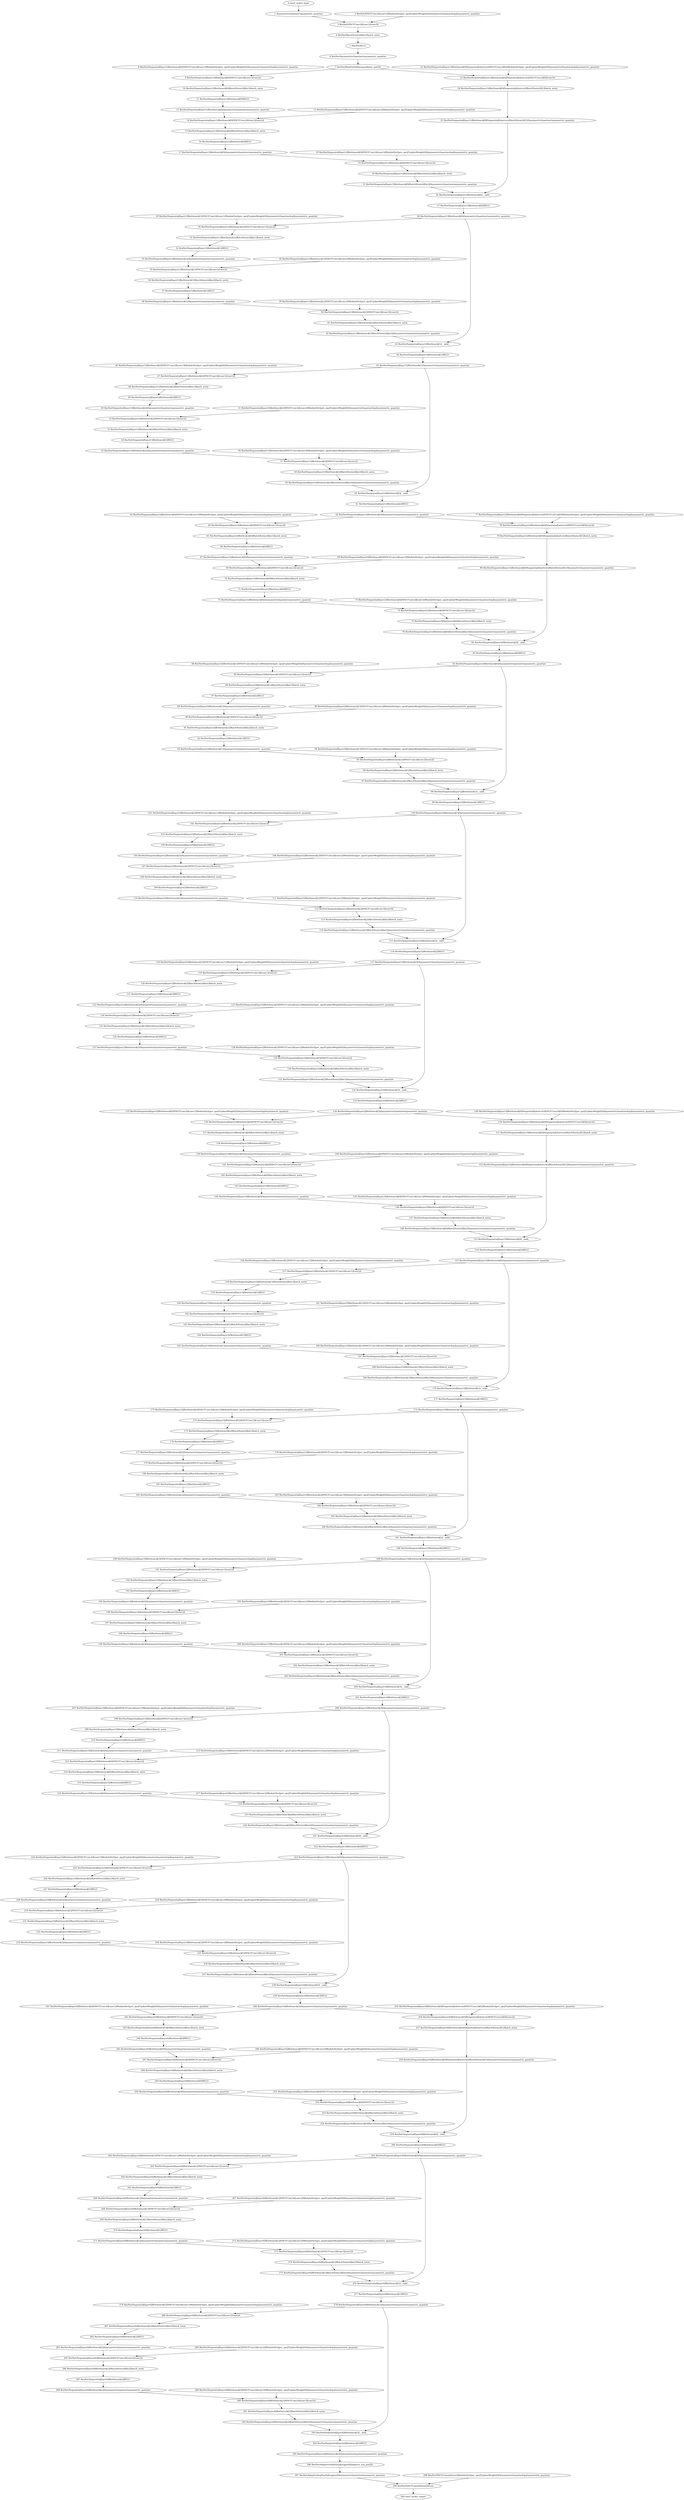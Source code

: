 strict digraph  {
"0 /nncf_model_input" [id=0, scope="", type=nncf_model_input];
"1 AsymmetricQuantizer/asymmetric_quantize" [id=1, scope=AsymmetricQuantizer, type=asymmetric_quantize];
"2 ResNet/NNCFConv2d[conv1]/ModuleDict[pre_ops]/UpdateWeight[0]/AsymmetricQuantizer[op]/asymmetric_quantize" [id=2, scope="ResNet/NNCFConv2d[conv1]/ModuleDict[pre_ops]/UpdateWeight[0]/AsymmetricQuantizer[op]", type=asymmetric_quantize];
"3 ResNet/NNCFConv2d[conv1]/conv2d" [id=3, scope="ResNet/NNCFConv2d[conv1]", type=conv2d];
"4 ResNet/BatchNorm2d[bn1]/batch_norm" [id=4, scope="ResNet/BatchNorm2d[bn1]", type=batch_norm];
"5 ResNet/RELU" [id=5, scope=ResNet, type=RELU];
"6 ResNet/AsymmetricQuantizer/asymmetric_quantize" [id=6, scope="ResNet/AsymmetricQuantizer", type=asymmetric_quantize];
"7 ResNet/MaxPool2d[maxpool]/max_pool2d" [id=7, scope="ResNet/MaxPool2d[maxpool]", type=max_pool2d];
"8 ResNet/Sequential[layer1]/Bottleneck[0]/NNCFConv2d[conv1]/ModuleDict[pre_ops]/UpdateWeight[0]/AsymmetricQuantizer[op]/asymmetric_quantize" [id=8, scope="ResNet/Sequential[layer1]/Bottleneck[0]/NNCFConv2d[conv1]/ModuleDict[pre_ops]/UpdateWeight[0]/AsymmetricQuantizer[op]", type=asymmetric_quantize];
"9 ResNet/Sequential[layer1]/Bottleneck[0]/NNCFConv2d[conv1]/conv2d" [id=9, scope="ResNet/Sequential[layer1]/Bottleneck[0]/NNCFConv2d[conv1]", type=conv2d];
"10 ResNet/Sequential[layer1]/Bottleneck[0]/BatchNorm2d[bn1]/batch_norm" [id=10, scope="ResNet/Sequential[layer1]/Bottleneck[0]/BatchNorm2d[bn1]", type=batch_norm];
"11 ResNet/Sequential[layer1]/Bottleneck[0]/RELU" [id=11, scope="ResNet/Sequential[layer1]/Bottleneck[0]", type=RELU];
"12 ResNet/Sequential[layer1]/Bottleneck[0]/AsymmetricQuantizer/asymmetric_quantize" [id=12, scope="ResNet/Sequential[layer1]/Bottleneck[0]/AsymmetricQuantizer", type=asymmetric_quantize];
"13 ResNet/Sequential[layer1]/Bottleneck[0]/NNCFConv2d[conv2]/ModuleDict[pre_ops]/UpdateWeight[0]/AsymmetricQuantizer[op]/asymmetric_quantize" [id=13, scope="ResNet/Sequential[layer1]/Bottleneck[0]/NNCFConv2d[conv2]/ModuleDict[pre_ops]/UpdateWeight[0]/AsymmetricQuantizer[op]", type=asymmetric_quantize];
"14 ResNet/Sequential[layer1]/Bottleneck[0]/NNCFConv2d[conv2]/conv2d" [id=14, scope="ResNet/Sequential[layer1]/Bottleneck[0]/NNCFConv2d[conv2]", type=conv2d];
"15 ResNet/Sequential[layer1]/Bottleneck[0]/BatchNorm2d[bn2]/batch_norm" [id=15, scope="ResNet/Sequential[layer1]/Bottleneck[0]/BatchNorm2d[bn2]", type=batch_norm];
"16 ResNet/Sequential[layer1]/Bottleneck[0]/RELU" [id=16, scope="ResNet/Sequential[layer1]/Bottleneck[0]", type=RELU];
"17 ResNet/Sequential[layer1]/Bottleneck[0]/AsymmetricQuantizer/asymmetric_quantize" [id=17, scope="ResNet/Sequential[layer1]/Bottleneck[0]/AsymmetricQuantizer", type=asymmetric_quantize];
"18 ResNet/Sequential[layer1]/Bottleneck[0]/NNCFConv2d[conv3]/ModuleDict[pre_ops]/UpdateWeight[0]/AsymmetricQuantizer[op]/asymmetric_quantize" [id=18, scope="ResNet/Sequential[layer1]/Bottleneck[0]/NNCFConv2d[conv3]/ModuleDict[pre_ops]/UpdateWeight[0]/AsymmetricQuantizer[op]", type=asymmetric_quantize];
"19 ResNet/Sequential[layer1]/Bottleneck[0]/NNCFConv2d[conv3]/conv2d" [id=19, scope="ResNet/Sequential[layer1]/Bottleneck[0]/NNCFConv2d[conv3]", type=conv2d];
"20 ResNet/Sequential[layer1]/Bottleneck[0]/BatchNorm2d[bn3]/batch_norm" [id=20, scope="ResNet/Sequential[layer1]/Bottleneck[0]/BatchNorm2d[bn3]", type=batch_norm];
"21 ResNet/Sequential[layer1]/Bottleneck[0]/BatchNorm2d[bn3]/AsymmetricQuantizer/asymmetric_quantize" [id=21, scope="ResNet/Sequential[layer1]/Bottleneck[0]/BatchNorm2d[bn3]/AsymmetricQuantizer", type=asymmetric_quantize];
"22 ResNet/Sequential[layer1]/Bottleneck[0]/Sequential[shortcut]/NNCFConv2d[0]/ModuleDict[pre_ops]/UpdateWeight[0]/AsymmetricQuantizer[op]/asymmetric_quantize" [id=22, scope="ResNet/Sequential[layer1]/Bottleneck[0]/Sequential[shortcut]/NNCFConv2d[0]/ModuleDict[pre_ops]/UpdateWeight[0]/AsymmetricQuantizer[op]", type=asymmetric_quantize];
"23 ResNet/Sequential[layer1]/Bottleneck[0]/Sequential[shortcut]/NNCFConv2d[0]/conv2d" [id=23, scope="ResNet/Sequential[layer1]/Bottleneck[0]/Sequential[shortcut]/NNCFConv2d[0]", type=conv2d];
"24 ResNet/Sequential[layer1]/Bottleneck[0]/Sequential[shortcut]/BatchNorm2d[1]/batch_norm" [id=24, scope="ResNet/Sequential[layer1]/Bottleneck[0]/Sequential[shortcut]/BatchNorm2d[1]", type=batch_norm];
"25 ResNet/Sequential[layer1]/Bottleneck[0]/Sequential[shortcut]/BatchNorm2d[1]/AsymmetricQuantizer/asymmetric_quantize" [id=25, scope="ResNet/Sequential[layer1]/Bottleneck[0]/Sequential[shortcut]/BatchNorm2d[1]/AsymmetricQuantizer", type=asymmetric_quantize];
"26 ResNet/Sequential[layer1]/Bottleneck[0]/__iadd__" [id=26, scope="ResNet/Sequential[layer1]/Bottleneck[0]", type=__iadd__];
"27 ResNet/Sequential[layer1]/Bottleneck[0]/RELU" [id=27, scope="ResNet/Sequential[layer1]/Bottleneck[0]", type=RELU];
"28 ResNet/Sequential[layer1]/Bottleneck[0]/AsymmetricQuantizer/asymmetric_quantize" [id=28, scope="ResNet/Sequential[layer1]/Bottleneck[0]/AsymmetricQuantizer", type=asymmetric_quantize];
"29 ResNet/Sequential[layer1]/Bottleneck[1]/NNCFConv2d[conv1]/ModuleDict[pre_ops]/UpdateWeight[0]/AsymmetricQuantizer[op]/asymmetric_quantize" [id=29, scope="ResNet/Sequential[layer1]/Bottleneck[1]/NNCFConv2d[conv1]/ModuleDict[pre_ops]/UpdateWeight[0]/AsymmetricQuantizer[op]", type=asymmetric_quantize];
"30 ResNet/Sequential[layer1]/Bottleneck[1]/NNCFConv2d[conv1]/conv2d" [id=30, scope="ResNet/Sequential[layer1]/Bottleneck[1]/NNCFConv2d[conv1]", type=conv2d];
"31 ResNet/Sequential[layer1]/Bottleneck[1]/BatchNorm2d[bn1]/batch_norm" [id=31, scope="ResNet/Sequential[layer1]/Bottleneck[1]/BatchNorm2d[bn1]", type=batch_norm];
"32 ResNet/Sequential[layer1]/Bottleneck[1]/RELU" [id=32, scope="ResNet/Sequential[layer1]/Bottleneck[1]", type=RELU];
"33 ResNet/Sequential[layer1]/Bottleneck[1]/AsymmetricQuantizer/asymmetric_quantize" [id=33, scope="ResNet/Sequential[layer1]/Bottleneck[1]/AsymmetricQuantizer", type=asymmetric_quantize];
"34 ResNet/Sequential[layer1]/Bottleneck[1]/NNCFConv2d[conv2]/ModuleDict[pre_ops]/UpdateWeight[0]/AsymmetricQuantizer[op]/asymmetric_quantize" [id=34, scope="ResNet/Sequential[layer1]/Bottleneck[1]/NNCFConv2d[conv2]/ModuleDict[pre_ops]/UpdateWeight[0]/AsymmetricQuantizer[op]", type=asymmetric_quantize];
"35 ResNet/Sequential[layer1]/Bottleneck[1]/NNCFConv2d[conv2]/conv2d" [id=35, scope="ResNet/Sequential[layer1]/Bottleneck[1]/NNCFConv2d[conv2]", type=conv2d];
"36 ResNet/Sequential[layer1]/Bottleneck[1]/BatchNorm2d[bn2]/batch_norm" [id=36, scope="ResNet/Sequential[layer1]/Bottleneck[1]/BatchNorm2d[bn2]", type=batch_norm];
"37 ResNet/Sequential[layer1]/Bottleneck[1]/RELU" [id=37, scope="ResNet/Sequential[layer1]/Bottleneck[1]", type=RELU];
"38 ResNet/Sequential[layer1]/Bottleneck[1]/AsymmetricQuantizer/asymmetric_quantize" [id=38, scope="ResNet/Sequential[layer1]/Bottleneck[1]/AsymmetricQuantizer", type=asymmetric_quantize];
"39 ResNet/Sequential[layer1]/Bottleneck[1]/NNCFConv2d[conv3]/ModuleDict[pre_ops]/UpdateWeight[0]/AsymmetricQuantizer[op]/asymmetric_quantize" [id=39, scope="ResNet/Sequential[layer1]/Bottleneck[1]/NNCFConv2d[conv3]/ModuleDict[pre_ops]/UpdateWeight[0]/AsymmetricQuantizer[op]", type=asymmetric_quantize];
"40 ResNet/Sequential[layer1]/Bottleneck[1]/NNCFConv2d[conv3]/conv2d" [id=40, scope="ResNet/Sequential[layer1]/Bottleneck[1]/NNCFConv2d[conv3]", type=conv2d];
"41 ResNet/Sequential[layer1]/Bottleneck[1]/BatchNorm2d[bn3]/batch_norm" [id=41, scope="ResNet/Sequential[layer1]/Bottleneck[1]/BatchNorm2d[bn3]", type=batch_norm];
"42 ResNet/Sequential[layer1]/Bottleneck[1]/BatchNorm2d[bn3]/AsymmetricQuantizer/asymmetric_quantize" [id=42, scope="ResNet/Sequential[layer1]/Bottleneck[1]/BatchNorm2d[bn3]/AsymmetricQuantizer", type=asymmetric_quantize];
"43 ResNet/Sequential[layer1]/Bottleneck[1]/__iadd__" [id=43, scope="ResNet/Sequential[layer1]/Bottleneck[1]", type=__iadd__];
"44 ResNet/Sequential[layer1]/Bottleneck[1]/RELU" [id=44, scope="ResNet/Sequential[layer1]/Bottleneck[1]", type=RELU];
"45 ResNet/Sequential[layer1]/Bottleneck[1]/AsymmetricQuantizer/asymmetric_quantize" [id=45, scope="ResNet/Sequential[layer1]/Bottleneck[1]/AsymmetricQuantizer", type=asymmetric_quantize];
"46 ResNet/Sequential[layer1]/Bottleneck[2]/NNCFConv2d[conv1]/ModuleDict[pre_ops]/UpdateWeight[0]/AsymmetricQuantizer[op]/asymmetric_quantize" [id=46, scope="ResNet/Sequential[layer1]/Bottleneck[2]/NNCFConv2d[conv1]/ModuleDict[pre_ops]/UpdateWeight[0]/AsymmetricQuantizer[op]", type=asymmetric_quantize];
"47 ResNet/Sequential[layer1]/Bottleneck[2]/NNCFConv2d[conv1]/conv2d" [id=47, scope="ResNet/Sequential[layer1]/Bottleneck[2]/NNCFConv2d[conv1]", type=conv2d];
"48 ResNet/Sequential[layer1]/Bottleneck[2]/BatchNorm2d[bn1]/batch_norm" [id=48, scope="ResNet/Sequential[layer1]/Bottleneck[2]/BatchNorm2d[bn1]", type=batch_norm];
"49 ResNet/Sequential[layer1]/Bottleneck[2]/RELU" [id=49, scope="ResNet/Sequential[layer1]/Bottleneck[2]", type=RELU];
"50 ResNet/Sequential[layer1]/Bottleneck[2]/AsymmetricQuantizer/asymmetric_quantize" [id=50, scope="ResNet/Sequential[layer1]/Bottleneck[2]/AsymmetricQuantizer", type=asymmetric_quantize];
"51 ResNet/Sequential[layer1]/Bottleneck[2]/NNCFConv2d[conv2]/ModuleDict[pre_ops]/UpdateWeight[0]/AsymmetricQuantizer[op]/asymmetric_quantize" [id=51, scope="ResNet/Sequential[layer1]/Bottleneck[2]/NNCFConv2d[conv2]/ModuleDict[pre_ops]/UpdateWeight[0]/AsymmetricQuantizer[op]", type=asymmetric_quantize];
"52 ResNet/Sequential[layer1]/Bottleneck[2]/NNCFConv2d[conv2]/conv2d" [id=52, scope="ResNet/Sequential[layer1]/Bottleneck[2]/NNCFConv2d[conv2]", type=conv2d];
"53 ResNet/Sequential[layer1]/Bottleneck[2]/BatchNorm2d[bn2]/batch_norm" [id=53, scope="ResNet/Sequential[layer1]/Bottleneck[2]/BatchNorm2d[bn2]", type=batch_norm];
"54 ResNet/Sequential[layer1]/Bottleneck[2]/RELU" [id=54, scope="ResNet/Sequential[layer1]/Bottleneck[2]", type=RELU];
"55 ResNet/Sequential[layer1]/Bottleneck[2]/AsymmetricQuantizer/asymmetric_quantize" [id=55, scope="ResNet/Sequential[layer1]/Bottleneck[2]/AsymmetricQuantizer", type=asymmetric_quantize];
"56 ResNet/Sequential[layer1]/Bottleneck[2]/NNCFConv2d[conv3]/ModuleDict[pre_ops]/UpdateWeight[0]/AsymmetricQuantizer[op]/asymmetric_quantize" [id=56, scope="ResNet/Sequential[layer1]/Bottleneck[2]/NNCFConv2d[conv3]/ModuleDict[pre_ops]/UpdateWeight[0]/AsymmetricQuantizer[op]", type=asymmetric_quantize];
"57 ResNet/Sequential[layer1]/Bottleneck[2]/NNCFConv2d[conv3]/conv2d" [id=57, scope="ResNet/Sequential[layer1]/Bottleneck[2]/NNCFConv2d[conv3]", type=conv2d];
"58 ResNet/Sequential[layer1]/Bottleneck[2]/BatchNorm2d[bn3]/batch_norm" [id=58, scope="ResNet/Sequential[layer1]/Bottleneck[2]/BatchNorm2d[bn3]", type=batch_norm];
"59 ResNet/Sequential[layer1]/Bottleneck[2]/BatchNorm2d[bn3]/AsymmetricQuantizer/asymmetric_quantize" [id=59, scope="ResNet/Sequential[layer1]/Bottleneck[2]/BatchNorm2d[bn3]/AsymmetricQuantizer", type=asymmetric_quantize];
"60 ResNet/Sequential[layer1]/Bottleneck[2]/__iadd__" [id=60, scope="ResNet/Sequential[layer1]/Bottleneck[2]", type=__iadd__];
"61 ResNet/Sequential[layer1]/Bottleneck[2]/RELU" [id=61, scope="ResNet/Sequential[layer1]/Bottleneck[2]", type=RELU];
"62 ResNet/Sequential[layer1]/Bottleneck[2]/AsymmetricQuantizer/asymmetric_quantize" [id=62, scope="ResNet/Sequential[layer1]/Bottleneck[2]/AsymmetricQuantizer", type=asymmetric_quantize];
"63 ResNet/Sequential[layer2]/Bottleneck[0]/NNCFConv2d[conv1]/ModuleDict[pre_ops]/UpdateWeight[0]/AsymmetricQuantizer[op]/asymmetric_quantize" [id=63, scope="ResNet/Sequential[layer2]/Bottleneck[0]/NNCFConv2d[conv1]/ModuleDict[pre_ops]/UpdateWeight[0]/AsymmetricQuantizer[op]", type=asymmetric_quantize];
"64 ResNet/Sequential[layer2]/Bottleneck[0]/NNCFConv2d[conv1]/conv2d" [id=64, scope="ResNet/Sequential[layer2]/Bottleneck[0]/NNCFConv2d[conv1]", type=conv2d];
"65 ResNet/Sequential[layer2]/Bottleneck[0]/BatchNorm2d[bn1]/batch_norm" [id=65, scope="ResNet/Sequential[layer2]/Bottleneck[0]/BatchNorm2d[bn1]", type=batch_norm];
"66 ResNet/Sequential[layer2]/Bottleneck[0]/RELU" [id=66, scope="ResNet/Sequential[layer2]/Bottleneck[0]", type=RELU];
"67 ResNet/Sequential[layer2]/Bottleneck[0]/AsymmetricQuantizer/asymmetric_quantize" [id=67, scope="ResNet/Sequential[layer2]/Bottleneck[0]/AsymmetricQuantizer", type=asymmetric_quantize];
"68 ResNet/Sequential[layer2]/Bottleneck[0]/NNCFConv2d[conv2]/ModuleDict[pre_ops]/UpdateWeight[0]/AsymmetricQuantizer[op]/asymmetric_quantize" [id=68, scope="ResNet/Sequential[layer2]/Bottleneck[0]/NNCFConv2d[conv2]/ModuleDict[pre_ops]/UpdateWeight[0]/AsymmetricQuantizer[op]", type=asymmetric_quantize];
"69 ResNet/Sequential[layer2]/Bottleneck[0]/NNCFConv2d[conv2]/conv2d" [id=69, scope="ResNet/Sequential[layer2]/Bottleneck[0]/NNCFConv2d[conv2]", type=conv2d];
"70 ResNet/Sequential[layer2]/Bottleneck[0]/BatchNorm2d[bn2]/batch_norm" [id=70, scope="ResNet/Sequential[layer2]/Bottleneck[0]/BatchNorm2d[bn2]", type=batch_norm];
"71 ResNet/Sequential[layer2]/Bottleneck[0]/RELU" [id=71, scope="ResNet/Sequential[layer2]/Bottleneck[0]", type=RELU];
"72 ResNet/Sequential[layer2]/Bottleneck[0]/AsymmetricQuantizer/asymmetric_quantize" [id=72, scope="ResNet/Sequential[layer2]/Bottleneck[0]/AsymmetricQuantizer", type=asymmetric_quantize];
"73 ResNet/Sequential[layer2]/Bottleneck[0]/NNCFConv2d[conv3]/ModuleDict[pre_ops]/UpdateWeight[0]/AsymmetricQuantizer[op]/asymmetric_quantize" [id=73, scope="ResNet/Sequential[layer2]/Bottleneck[0]/NNCFConv2d[conv3]/ModuleDict[pre_ops]/UpdateWeight[0]/AsymmetricQuantizer[op]", type=asymmetric_quantize];
"74 ResNet/Sequential[layer2]/Bottleneck[0]/NNCFConv2d[conv3]/conv2d" [id=74, scope="ResNet/Sequential[layer2]/Bottleneck[0]/NNCFConv2d[conv3]", type=conv2d];
"75 ResNet/Sequential[layer2]/Bottleneck[0]/BatchNorm2d[bn3]/batch_norm" [id=75, scope="ResNet/Sequential[layer2]/Bottleneck[0]/BatchNorm2d[bn3]", type=batch_norm];
"76 ResNet/Sequential[layer2]/Bottleneck[0]/BatchNorm2d[bn3]/AsymmetricQuantizer/asymmetric_quantize" [id=76, scope="ResNet/Sequential[layer2]/Bottleneck[0]/BatchNorm2d[bn3]/AsymmetricQuantizer", type=asymmetric_quantize];
"77 ResNet/Sequential[layer2]/Bottleneck[0]/Sequential[shortcut]/NNCFConv2d[0]/ModuleDict[pre_ops]/UpdateWeight[0]/AsymmetricQuantizer[op]/asymmetric_quantize" [id=77, scope="ResNet/Sequential[layer2]/Bottleneck[0]/Sequential[shortcut]/NNCFConv2d[0]/ModuleDict[pre_ops]/UpdateWeight[0]/AsymmetricQuantizer[op]", type=asymmetric_quantize];
"78 ResNet/Sequential[layer2]/Bottleneck[0]/Sequential[shortcut]/NNCFConv2d[0]/conv2d" [id=78, scope="ResNet/Sequential[layer2]/Bottleneck[0]/Sequential[shortcut]/NNCFConv2d[0]", type=conv2d];
"79 ResNet/Sequential[layer2]/Bottleneck[0]/Sequential[shortcut]/BatchNorm2d[1]/batch_norm" [id=79, scope="ResNet/Sequential[layer2]/Bottleneck[0]/Sequential[shortcut]/BatchNorm2d[1]", type=batch_norm];
"80 ResNet/Sequential[layer2]/Bottleneck[0]/Sequential[shortcut]/BatchNorm2d[1]/AsymmetricQuantizer/asymmetric_quantize" [id=80, scope="ResNet/Sequential[layer2]/Bottleneck[0]/Sequential[shortcut]/BatchNorm2d[1]/AsymmetricQuantizer", type=asymmetric_quantize];
"81 ResNet/Sequential[layer2]/Bottleneck[0]/__iadd__" [id=81, scope="ResNet/Sequential[layer2]/Bottleneck[0]", type=__iadd__];
"82 ResNet/Sequential[layer2]/Bottleneck[0]/RELU" [id=82, scope="ResNet/Sequential[layer2]/Bottleneck[0]", type=RELU];
"83 ResNet/Sequential[layer2]/Bottleneck[0]/AsymmetricQuantizer/asymmetric_quantize" [id=83, scope="ResNet/Sequential[layer2]/Bottleneck[0]/AsymmetricQuantizer", type=asymmetric_quantize];
"84 ResNet/Sequential[layer2]/Bottleneck[1]/NNCFConv2d[conv1]/ModuleDict[pre_ops]/UpdateWeight[0]/AsymmetricQuantizer[op]/asymmetric_quantize" [id=84, scope="ResNet/Sequential[layer2]/Bottleneck[1]/NNCFConv2d[conv1]/ModuleDict[pre_ops]/UpdateWeight[0]/AsymmetricQuantizer[op]", type=asymmetric_quantize];
"85 ResNet/Sequential[layer2]/Bottleneck[1]/NNCFConv2d[conv1]/conv2d" [id=85, scope="ResNet/Sequential[layer2]/Bottleneck[1]/NNCFConv2d[conv1]", type=conv2d];
"86 ResNet/Sequential[layer2]/Bottleneck[1]/BatchNorm2d[bn1]/batch_norm" [id=86, scope="ResNet/Sequential[layer2]/Bottleneck[1]/BatchNorm2d[bn1]", type=batch_norm];
"87 ResNet/Sequential[layer2]/Bottleneck[1]/RELU" [id=87, scope="ResNet/Sequential[layer2]/Bottleneck[1]", type=RELU];
"88 ResNet/Sequential[layer2]/Bottleneck[1]/AsymmetricQuantizer/asymmetric_quantize" [id=88, scope="ResNet/Sequential[layer2]/Bottleneck[1]/AsymmetricQuantizer", type=asymmetric_quantize];
"89 ResNet/Sequential[layer2]/Bottleneck[1]/NNCFConv2d[conv2]/ModuleDict[pre_ops]/UpdateWeight[0]/AsymmetricQuantizer[op]/asymmetric_quantize" [id=89, scope="ResNet/Sequential[layer2]/Bottleneck[1]/NNCFConv2d[conv2]/ModuleDict[pre_ops]/UpdateWeight[0]/AsymmetricQuantizer[op]", type=asymmetric_quantize];
"90 ResNet/Sequential[layer2]/Bottleneck[1]/NNCFConv2d[conv2]/conv2d" [id=90, scope="ResNet/Sequential[layer2]/Bottleneck[1]/NNCFConv2d[conv2]", type=conv2d];
"91 ResNet/Sequential[layer2]/Bottleneck[1]/BatchNorm2d[bn2]/batch_norm" [id=91, scope="ResNet/Sequential[layer2]/Bottleneck[1]/BatchNorm2d[bn2]", type=batch_norm];
"92 ResNet/Sequential[layer2]/Bottleneck[1]/RELU" [id=92, scope="ResNet/Sequential[layer2]/Bottleneck[1]", type=RELU];
"93 ResNet/Sequential[layer2]/Bottleneck[1]/AsymmetricQuantizer/asymmetric_quantize" [id=93, scope="ResNet/Sequential[layer2]/Bottleneck[1]/AsymmetricQuantizer", type=asymmetric_quantize];
"94 ResNet/Sequential[layer2]/Bottleneck[1]/NNCFConv2d[conv3]/ModuleDict[pre_ops]/UpdateWeight[0]/AsymmetricQuantizer[op]/asymmetric_quantize" [id=94, scope="ResNet/Sequential[layer2]/Bottleneck[1]/NNCFConv2d[conv3]/ModuleDict[pre_ops]/UpdateWeight[0]/AsymmetricQuantizer[op]", type=asymmetric_quantize];
"95 ResNet/Sequential[layer2]/Bottleneck[1]/NNCFConv2d[conv3]/conv2d" [id=95, scope="ResNet/Sequential[layer2]/Bottleneck[1]/NNCFConv2d[conv3]", type=conv2d];
"96 ResNet/Sequential[layer2]/Bottleneck[1]/BatchNorm2d[bn3]/batch_norm" [id=96, scope="ResNet/Sequential[layer2]/Bottleneck[1]/BatchNorm2d[bn3]", type=batch_norm];
"97 ResNet/Sequential[layer2]/Bottleneck[1]/BatchNorm2d[bn3]/AsymmetricQuantizer/asymmetric_quantize" [id=97, scope="ResNet/Sequential[layer2]/Bottleneck[1]/BatchNorm2d[bn3]/AsymmetricQuantizer", type=asymmetric_quantize];
"98 ResNet/Sequential[layer2]/Bottleneck[1]/__iadd__" [id=98, scope="ResNet/Sequential[layer2]/Bottleneck[1]", type=__iadd__];
"99 ResNet/Sequential[layer2]/Bottleneck[1]/RELU" [id=99, scope="ResNet/Sequential[layer2]/Bottleneck[1]", type=RELU];
"100 ResNet/Sequential[layer2]/Bottleneck[1]/AsymmetricQuantizer/asymmetric_quantize" [id=100, scope="ResNet/Sequential[layer2]/Bottleneck[1]/AsymmetricQuantizer", type=asymmetric_quantize];
"101 ResNet/Sequential[layer2]/Bottleneck[2]/NNCFConv2d[conv1]/ModuleDict[pre_ops]/UpdateWeight[0]/AsymmetricQuantizer[op]/asymmetric_quantize" [id=101, scope="ResNet/Sequential[layer2]/Bottleneck[2]/NNCFConv2d[conv1]/ModuleDict[pre_ops]/UpdateWeight[0]/AsymmetricQuantizer[op]", type=asymmetric_quantize];
"102 ResNet/Sequential[layer2]/Bottleneck[2]/NNCFConv2d[conv1]/conv2d" [id=102, scope="ResNet/Sequential[layer2]/Bottleneck[2]/NNCFConv2d[conv1]", type=conv2d];
"103 ResNet/Sequential[layer2]/Bottleneck[2]/BatchNorm2d[bn1]/batch_norm" [id=103, scope="ResNet/Sequential[layer2]/Bottleneck[2]/BatchNorm2d[bn1]", type=batch_norm];
"104 ResNet/Sequential[layer2]/Bottleneck[2]/RELU" [id=104, scope="ResNet/Sequential[layer2]/Bottleneck[2]", type=RELU];
"105 ResNet/Sequential[layer2]/Bottleneck[2]/AsymmetricQuantizer/asymmetric_quantize" [id=105, scope="ResNet/Sequential[layer2]/Bottleneck[2]/AsymmetricQuantizer", type=asymmetric_quantize];
"106 ResNet/Sequential[layer2]/Bottleneck[2]/NNCFConv2d[conv2]/ModuleDict[pre_ops]/UpdateWeight[0]/AsymmetricQuantizer[op]/asymmetric_quantize" [id=106, scope="ResNet/Sequential[layer2]/Bottleneck[2]/NNCFConv2d[conv2]/ModuleDict[pre_ops]/UpdateWeight[0]/AsymmetricQuantizer[op]", type=asymmetric_quantize];
"107 ResNet/Sequential[layer2]/Bottleneck[2]/NNCFConv2d[conv2]/conv2d" [id=107, scope="ResNet/Sequential[layer2]/Bottleneck[2]/NNCFConv2d[conv2]", type=conv2d];
"108 ResNet/Sequential[layer2]/Bottleneck[2]/BatchNorm2d[bn2]/batch_norm" [id=108, scope="ResNet/Sequential[layer2]/Bottleneck[2]/BatchNorm2d[bn2]", type=batch_norm];
"109 ResNet/Sequential[layer2]/Bottleneck[2]/RELU" [id=109, scope="ResNet/Sequential[layer2]/Bottleneck[2]", type=RELU];
"110 ResNet/Sequential[layer2]/Bottleneck[2]/AsymmetricQuantizer/asymmetric_quantize" [id=110, scope="ResNet/Sequential[layer2]/Bottleneck[2]/AsymmetricQuantizer", type=asymmetric_quantize];
"111 ResNet/Sequential[layer2]/Bottleneck[2]/NNCFConv2d[conv3]/ModuleDict[pre_ops]/UpdateWeight[0]/AsymmetricQuantizer[op]/asymmetric_quantize" [id=111, scope="ResNet/Sequential[layer2]/Bottleneck[2]/NNCFConv2d[conv3]/ModuleDict[pre_ops]/UpdateWeight[0]/AsymmetricQuantizer[op]", type=asymmetric_quantize];
"112 ResNet/Sequential[layer2]/Bottleneck[2]/NNCFConv2d[conv3]/conv2d" [id=112, scope="ResNet/Sequential[layer2]/Bottleneck[2]/NNCFConv2d[conv3]", type=conv2d];
"113 ResNet/Sequential[layer2]/Bottleneck[2]/BatchNorm2d[bn3]/batch_norm" [id=113, scope="ResNet/Sequential[layer2]/Bottleneck[2]/BatchNorm2d[bn3]", type=batch_norm];
"114 ResNet/Sequential[layer2]/Bottleneck[2]/BatchNorm2d[bn3]/AsymmetricQuantizer/asymmetric_quantize" [id=114, scope="ResNet/Sequential[layer2]/Bottleneck[2]/BatchNorm2d[bn3]/AsymmetricQuantizer", type=asymmetric_quantize];
"115 ResNet/Sequential[layer2]/Bottleneck[2]/__iadd__" [id=115, scope="ResNet/Sequential[layer2]/Bottleneck[2]", type=__iadd__];
"116 ResNet/Sequential[layer2]/Bottleneck[2]/RELU" [id=116, scope="ResNet/Sequential[layer2]/Bottleneck[2]", type=RELU];
"117 ResNet/Sequential[layer2]/Bottleneck[2]/AsymmetricQuantizer/asymmetric_quantize" [id=117, scope="ResNet/Sequential[layer2]/Bottleneck[2]/AsymmetricQuantizer", type=asymmetric_quantize];
"118 ResNet/Sequential[layer2]/Bottleneck[3]/NNCFConv2d[conv1]/ModuleDict[pre_ops]/UpdateWeight[0]/AsymmetricQuantizer[op]/asymmetric_quantize" [id=118, scope="ResNet/Sequential[layer2]/Bottleneck[3]/NNCFConv2d[conv1]/ModuleDict[pre_ops]/UpdateWeight[0]/AsymmetricQuantizer[op]", type=asymmetric_quantize];
"119 ResNet/Sequential[layer2]/Bottleneck[3]/NNCFConv2d[conv1]/conv2d" [id=119, scope="ResNet/Sequential[layer2]/Bottleneck[3]/NNCFConv2d[conv1]", type=conv2d];
"120 ResNet/Sequential[layer2]/Bottleneck[3]/BatchNorm2d[bn1]/batch_norm" [id=120, scope="ResNet/Sequential[layer2]/Bottleneck[3]/BatchNorm2d[bn1]", type=batch_norm];
"121 ResNet/Sequential[layer2]/Bottleneck[3]/RELU" [id=121, scope="ResNet/Sequential[layer2]/Bottleneck[3]", type=RELU];
"122 ResNet/Sequential[layer2]/Bottleneck[3]/AsymmetricQuantizer/asymmetric_quantize" [id=122, scope="ResNet/Sequential[layer2]/Bottleneck[3]/AsymmetricQuantizer", type=asymmetric_quantize];
"123 ResNet/Sequential[layer2]/Bottleneck[3]/NNCFConv2d[conv2]/ModuleDict[pre_ops]/UpdateWeight[0]/AsymmetricQuantizer[op]/asymmetric_quantize" [id=123, scope="ResNet/Sequential[layer2]/Bottleneck[3]/NNCFConv2d[conv2]/ModuleDict[pre_ops]/UpdateWeight[0]/AsymmetricQuantizer[op]", type=asymmetric_quantize];
"124 ResNet/Sequential[layer2]/Bottleneck[3]/NNCFConv2d[conv2]/conv2d" [id=124, scope="ResNet/Sequential[layer2]/Bottleneck[3]/NNCFConv2d[conv2]", type=conv2d];
"125 ResNet/Sequential[layer2]/Bottleneck[3]/BatchNorm2d[bn2]/batch_norm" [id=125, scope="ResNet/Sequential[layer2]/Bottleneck[3]/BatchNorm2d[bn2]", type=batch_norm];
"126 ResNet/Sequential[layer2]/Bottleneck[3]/RELU" [id=126, scope="ResNet/Sequential[layer2]/Bottleneck[3]", type=RELU];
"127 ResNet/Sequential[layer2]/Bottleneck[3]/AsymmetricQuantizer/asymmetric_quantize" [id=127, scope="ResNet/Sequential[layer2]/Bottleneck[3]/AsymmetricQuantizer", type=asymmetric_quantize];
"128 ResNet/Sequential[layer2]/Bottleneck[3]/NNCFConv2d[conv3]/ModuleDict[pre_ops]/UpdateWeight[0]/AsymmetricQuantizer[op]/asymmetric_quantize" [id=128, scope="ResNet/Sequential[layer2]/Bottleneck[3]/NNCFConv2d[conv3]/ModuleDict[pre_ops]/UpdateWeight[0]/AsymmetricQuantizer[op]", type=asymmetric_quantize];
"129 ResNet/Sequential[layer2]/Bottleneck[3]/NNCFConv2d[conv3]/conv2d" [id=129, scope="ResNet/Sequential[layer2]/Bottleneck[3]/NNCFConv2d[conv3]", type=conv2d];
"130 ResNet/Sequential[layer2]/Bottleneck[3]/BatchNorm2d[bn3]/batch_norm" [id=130, scope="ResNet/Sequential[layer2]/Bottleneck[3]/BatchNorm2d[bn3]", type=batch_norm];
"131 ResNet/Sequential[layer2]/Bottleneck[3]/BatchNorm2d[bn3]/AsymmetricQuantizer/asymmetric_quantize" [id=131, scope="ResNet/Sequential[layer2]/Bottleneck[3]/BatchNorm2d[bn3]/AsymmetricQuantizer", type=asymmetric_quantize];
"132 ResNet/Sequential[layer2]/Bottleneck[3]/__iadd__" [id=132, scope="ResNet/Sequential[layer2]/Bottleneck[3]", type=__iadd__];
"133 ResNet/Sequential[layer2]/Bottleneck[3]/RELU" [id=133, scope="ResNet/Sequential[layer2]/Bottleneck[3]", type=RELU];
"134 ResNet/Sequential[layer2]/Bottleneck[3]/AsymmetricQuantizer/asymmetric_quantize" [id=134, scope="ResNet/Sequential[layer2]/Bottleneck[3]/AsymmetricQuantizer", type=asymmetric_quantize];
"135 ResNet/Sequential[layer3]/Bottleneck[0]/NNCFConv2d[conv1]/ModuleDict[pre_ops]/UpdateWeight[0]/AsymmetricQuantizer[op]/asymmetric_quantize" [id=135, scope="ResNet/Sequential[layer3]/Bottleneck[0]/NNCFConv2d[conv1]/ModuleDict[pre_ops]/UpdateWeight[0]/AsymmetricQuantizer[op]", type=asymmetric_quantize];
"136 ResNet/Sequential[layer3]/Bottleneck[0]/NNCFConv2d[conv1]/conv2d" [id=136, scope="ResNet/Sequential[layer3]/Bottleneck[0]/NNCFConv2d[conv1]", type=conv2d];
"137 ResNet/Sequential[layer3]/Bottleneck[0]/BatchNorm2d[bn1]/batch_norm" [id=137, scope="ResNet/Sequential[layer3]/Bottleneck[0]/BatchNorm2d[bn1]", type=batch_norm];
"138 ResNet/Sequential[layer3]/Bottleneck[0]/RELU" [id=138, scope="ResNet/Sequential[layer3]/Bottleneck[0]", type=RELU];
"139 ResNet/Sequential[layer3]/Bottleneck[0]/AsymmetricQuantizer/asymmetric_quantize" [id=139, scope="ResNet/Sequential[layer3]/Bottleneck[0]/AsymmetricQuantizer", type=asymmetric_quantize];
"140 ResNet/Sequential[layer3]/Bottleneck[0]/NNCFConv2d[conv2]/ModuleDict[pre_ops]/UpdateWeight[0]/AsymmetricQuantizer[op]/asymmetric_quantize" [id=140, scope="ResNet/Sequential[layer3]/Bottleneck[0]/NNCFConv2d[conv2]/ModuleDict[pre_ops]/UpdateWeight[0]/AsymmetricQuantizer[op]", type=asymmetric_quantize];
"141 ResNet/Sequential[layer3]/Bottleneck[0]/NNCFConv2d[conv2]/conv2d" [id=141, scope="ResNet/Sequential[layer3]/Bottleneck[0]/NNCFConv2d[conv2]", type=conv2d];
"142 ResNet/Sequential[layer3]/Bottleneck[0]/BatchNorm2d[bn2]/batch_norm" [id=142, scope="ResNet/Sequential[layer3]/Bottleneck[0]/BatchNorm2d[bn2]", type=batch_norm];
"143 ResNet/Sequential[layer3]/Bottleneck[0]/RELU" [id=143, scope="ResNet/Sequential[layer3]/Bottleneck[0]", type=RELU];
"144 ResNet/Sequential[layer3]/Bottleneck[0]/AsymmetricQuantizer/asymmetric_quantize" [id=144, scope="ResNet/Sequential[layer3]/Bottleneck[0]/AsymmetricQuantizer", type=asymmetric_quantize];
"145 ResNet/Sequential[layer3]/Bottleneck[0]/NNCFConv2d[conv3]/ModuleDict[pre_ops]/UpdateWeight[0]/AsymmetricQuantizer[op]/asymmetric_quantize" [id=145, scope="ResNet/Sequential[layer3]/Bottleneck[0]/NNCFConv2d[conv3]/ModuleDict[pre_ops]/UpdateWeight[0]/AsymmetricQuantizer[op]", type=asymmetric_quantize];
"146 ResNet/Sequential[layer3]/Bottleneck[0]/NNCFConv2d[conv3]/conv2d" [id=146, scope="ResNet/Sequential[layer3]/Bottleneck[0]/NNCFConv2d[conv3]", type=conv2d];
"147 ResNet/Sequential[layer3]/Bottleneck[0]/BatchNorm2d[bn3]/batch_norm" [id=147, scope="ResNet/Sequential[layer3]/Bottleneck[0]/BatchNorm2d[bn3]", type=batch_norm];
"148 ResNet/Sequential[layer3]/Bottleneck[0]/BatchNorm2d[bn3]/AsymmetricQuantizer/asymmetric_quantize" [id=148, scope="ResNet/Sequential[layer3]/Bottleneck[0]/BatchNorm2d[bn3]/AsymmetricQuantizer", type=asymmetric_quantize];
"149 ResNet/Sequential[layer3]/Bottleneck[0]/Sequential[shortcut]/NNCFConv2d[0]/ModuleDict[pre_ops]/UpdateWeight[0]/AsymmetricQuantizer[op]/asymmetric_quantize" [id=149, scope="ResNet/Sequential[layer3]/Bottleneck[0]/Sequential[shortcut]/NNCFConv2d[0]/ModuleDict[pre_ops]/UpdateWeight[0]/AsymmetricQuantizer[op]", type=asymmetric_quantize];
"150 ResNet/Sequential[layer3]/Bottleneck[0]/Sequential[shortcut]/NNCFConv2d[0]/conv2d" [id=150, scope="ResNet/Sequential[layer3]/Bottleneck[0]/Sequential[shortcut]/NNCFConv2d[0]", type=conv2d];
"151 ResNet/Sequential[layer3]/Bottleneck[0]/Sequential[shortcut]/BatchNorm2d[1]/batch_norm" [id=151, scope="ResNet/Sequential[layer3]/Bottleneck[0]/Sequential[shortcut]/BatchNorm2d[1]", type=batch_norm];
"152 ResNet/Sequential[layer3]/Bottleneck[0]/Sequential[shortcut]/BatchNorm2d[1]/AsymmetricQuantizer/asymmetric_quantize" [id=152, scope="ResNet/Sequential[layer3]/Bottleneck[0]/Sequential[shortcut]/BatchNorm2d[1]/AsymmetricQuantizer", type=asymmetric_quantize];
"153 ResNet/Sequential[layer3]/Bottleneck[0]/__iadd__" [id=153, scope="ResNet/Sequential[layer3]/Bottleneck[0]", type=__iadd__];
"154 ResNet/Sequential[layer3]/Bottleneck[0]/RELU" [id=154, scope="ResNet/Sequential[layer3]/Bottleneck[0]", type=RELU];
"155 ResNet/Sequential[layer3]/Bottleneck[0]/AsymmetricQuantizer/asymmetric_quantize" [id=155, scope="ResNet/Sequential[layer3]/Bottleneck[0]/AsymmetricQuantizer", type=asymmetric_quantize];
"156 ResNet/Sequential[layer3]/Bottleneck[1]/NNCFConv2d[conv1]/ModuleDict[pre_ops]/UpdateWeight[0]/AsymmetricQuantizer[op]/asymmetric_quantize" [id=156, scope="ResNet/Sequential[layer3]/Bottleneck[1]/NNCFConv2d[conv1]/ModuleDict[pre_ops]/UpdateWeight[0]/AsymmetricQuantizer[op]", type=asymmetric_quantize];
"157 ResNet/Sequential[layer3]/Bottleneck[1]/NNCFConv2d[conv1]/conv2d" [id=157, scope="ResNet/Sequential[layer3]/Bottleneck[1]/NNCFConv2d[conv1]", type=conv2d];
"158 ResNet/Sequential[layer3]/Bottleneck[1]/BatchNorm2d[bn1]/batch_norm" [id=158, scope="ResNet/Sequential[layer3]/Bottleneck[1]/BatchNorm2d[bn1]", type=batch_norm];
"159 ResNet/Sequential[layer3]/Bottleneck[1]/RELU" [id=159, scope="ResNet/Sequential[layer3]/Bottleneck[1]", type=RELU];
"160 ResNet/Sequential[layer3]/Bottleneck[1]/AsymmetricQuantizer/asymmetric_quantize" [id=160, scope="ResNet/Sequential[layer3]/Bottleneck[1]/AsymmetricQuantizer", type=asymmetric_quantize];
"161 ResNet/Sequential[layer3]/Bottleneck[1]/NNCFConv2d[conv2]/ModuleDict[pre_ops]/UpdateWeight[0]/AsymmetricQuantizer[op]/asymmetric_quantize" [id=161, scope="ResNet/Sequential[layer3]/Bottleneck[1]/NNCFConv2d[conv2]/ModuleDict[pre_ops]/UpdateWeight[0]/AsymmetricQuantizer[op]", type=asymmetric_quantize];
"162 ResNet/Sequential[layer3]/Bottleneck[1]/NNCFConv2d[conv2]/conv2d" [id=162, scope="ResNet/Sequential[layer3]/Bottleneck[1]/NNCFConv2d[conv2]", type=conv2d];
"163 ResNet/Sequential[layer3]/Bottleneck[1]/BatchNorm2d[bn2]/batch_norm" [id=163, scope="ResNet/Sequential[layer3]/Bottleneck[1]/BatchNorm2d[bn2]", type=batch_norm];
"164 ResNet/Sequential[layer3]/Bottleneck[1]/RELU" [id=164, scope="ResNet/Sequential[layer3]/Bottleneck[1]", type=RELU];
"165 ResNet/Sequential[layer3]/Bottleneck[1]/AsymmetricQuantizer/asymmetric_quantize" [id=165, scope="ResNet/Sequential[layer3]/Bottleneck[1]/AsymmetricQuantizer", type=asymmetric_quantize];
"166 ResNet/Sequential[layer3]/Bottleneck[1]/NNCFConv2d[conv3]/ModuleDict[pre_ops]/UpdateWeight[0]/AsymmetricQuantizer[op]/asymmetric_quantize" [id=166, scope="ResNet/Sequential[layer3]/Bottleneck[1]/NNCFConv2d[conv3]/ModuleDict[pre_ops]/UpdateWeight[0]/AsymmetricQuantizer[op]", type=asymmetric_quantize];
"167 ResNet/Sequential[layer3]/Bottleneck[1]/NNCFConv2d[conv3]/conv2d" [id=167, scope="ResNet/Sequential[layer3]/Bottleneck[1]/NNCFConv2d[conv3]", type=conv2d];
"168 ResNet/Sequential[layer3]/Bottleneck[1]/BatchNorm2d[bn3]/batch_norm" [id=168, scope="ResNet/Sequential[layer3]/Bottleneck[1]/BatchNorm2d[bn3]", type=batch_norm];
"169 ResNet/Sequential[layer3]/Bottleneck[1]/BatchNorm2d[bn3]/AsymmetricQuantizer/asymmetric_quantize" [id=169, scope="ResNet/Sequential[layer3]/Bottleneck[1]/BatchNorm2d[bn3]/AsymmetricQuantizer", type=asymmetric_quantize];
"170 ResNet/Sequential[layer3]/Bottleneck[1]/__iadd__" [id=170, scope="ResNet/Sequential[layer3]/Bottleneck[1]", type=__iadd__];
"171 ResNet/Sequential[layer3]/Bottleneck[1]/RELU" [id=171, scope="ResNet/Sequential[layer3]/Bottleneck[1]", type=RELU];
"172 ResNet/Sequential[layer3]/Bottleneck[1]/AsymmetricQuantizer/asymmetric_quantize" [id=172, scope="ResNet/Sequential[layer3]/Bottleneck[1]/AsymmetricQuantizer", type=asymmetric_quantize];
"173 ResNet/Sequential[layer3]/Bottleneck[2]/NNCFConv2d[conv1]/ModuleDict[pre_ops]/UpdateWeight[0]/AsymmetricQuantizer[op]/asymmetric_quantize" [id=173, scope="ResNet/Sequential[layer3]/Bottleneck[2]/NNCFConv2d[conv1]/ModuleDict[pre_ops]/UpdateWeight[0]/AsymmetricQuantizer[op]", type=asymmetric_quantize];
"174 ResNet/Sequential[layer3]/Bottleneck[2]/NNCFConv2d[conv1]/conv2d" [id=174, scope="ResNet/Sequential[layer3]/Bottleneck[2]/NNCFConv2d[conv1]", type=conv2d];
"175 ResNet/Sequential[layer3]/Bottleneck[2]/BatchNorm2d[bn1]/batch_norm" [id=175, scope="ResNet/Sequential[layer3]/Bottleneck[2]/BatchNorm2d[bn1]", type=batch_norm];
"176 ResNet/Sequential[layer3]/Bottleneck[2]/RELU" [id=176, scope="ResNet/Sequential[layer3]/Bottleneck[2]", type=RELU];
"177 ResNet/Sequential[layer3]/Bottleneck[2]/AsymmetricQuantizer/asymmetric_quantize" [id=177, scope="ResNet/Sequential[layer3]/Bottleneck[2]/AsymmetricQuantizer", type=asymmetric_quantize];
"178 ResNet/Sequential[layer3]/Bottleneck[2]/NNCFConv2d[conv2]/ModuleDict[pre_ops]/UpdateWeight[0]/AsymmetricQuantizer[op]/asymmetric_quantize" [id=178, scope="ResNet/Sequential[layer3]/Bottleneck[2]/NNCFConv2d[conv2]/ModuleDict[pre_ops]/UpdateWeight[0]/AsymmetricQuantizer[op]", type=asymmetric_quantize];
"179 ResNet/Sequential[layer3]/Bottleneck[2]/NNCFConv2d[conv2]/conv2d" [id=179, scope="ResNet/Sequential[layer3]/Bottleneck[2]/NNCFConv2d[conv2]", type=conv2d];
"180 ResNet/Sequential[layer3]/Bottleneck[2]/BatchNorm2d[bn2]/batch_norm" [id=180, scope="ResNet/Sequential[layer3]/Bottleneck[2]/BatchNorm2d[bn2]", type=batch_norm];
"181 ResNet/Sequential[layer3]/Bottleneck[2]/RELU" [id=181, scope="ResNet/Sequential[layer3]/Bottleneck[2]", type=RELU];
"182 ResNet/Sequential[layer3]/Bottleneck[2]/AsymmetricQuantizer/asymmetric_quantize" [id=182, scope="ResNet/Sequential[layer3]/Bottleneck[2]/AsymmetricQuantizer", type=asymmetric_quantize];
"183 ResNet/Sequential[layer3]/Bottleneck[2]/NNCFConv2d[conv3]/ModuleDict[pre_ops]/UpdateWeight[0]/AsymmetricQuantizer[op]/asymmetric_quantize" [id=183, scope="ResNet/Sequential[layer3]/Bottleneck[2]/NNCFConv2d[conv3]/ModuleDict[pre_ops]/UpdateWeight[0]/AsymmetricQuantizer[op]", type=asymmetric_quantize];
"184 ResNet/Sequential[layer3]/Bottleneck[2]/NNCFConv2d[conv3]/conv2d" [id=184, scope="ResNet/Sequential[layer3]/Bottleneck[2]/NNCFConv2d[conv3]", type=conv2d];
"185 ResNet/Sequential[layer3]/Bottleneck[2]/BatchNorm2d[bn3]/batch_norm" [id=185, scope="ResNet/Sequential[layer3]/Bottleneck[2]/BatchNorm2d[bn3]", type=batch_norm];
"186 ResNet/Sequential[layer3]/Bottleneck[2]/BatchNorm2d[bn3]/AsymmetricQuantizer/asymmetric_quantize" [id=186, scope="ResNet/Sequential[layer3]/Bottleneck[2]/BatchNorm2d[bn3]/AsymmetricQuantizer", type=asymmetric_quantize];
"187 ResNet/Sequential[layer3]/Bottleneck[2]/__iadd__" [id=187, scope="ResNet/Sequential[layer3]/Bottleneck[2]", type=__iadd__];
"188 ResNet/Sequential[layer3]/Bottleneck[2]/RELU" [id=188, scope="ResNet/Sequential[layer3]/Bottleneck[2]", type=RELU];
"189 ResNet/Sequential[layer3]/Bottleneck[2]/AsymmetricQuantizer/asymmetric_quantize" [id=189, scope="ResNet/Sequential[layer3]/Bottleneck[2]/AsymmetricQuantizer", type=asymmetric_quantize];
"190 ResNet/Sequential[layer3]/Bottleneck[3]/NNCFConv2d[conv1]/ModuleDict[pre_ops]/UpdateWeight[0]/AsymmetricQuantizer[op]/asymmetric_quantize" [id=190, scope="ResNet/Sequential[layer3]/Bottleneck[3]/NNCFConv2d[conv1]/ModuleDict[pre_ops]/UpdateWeight[0]/AsymmetricQuantizer[op]", type=asymmetric_quantize];
"191 ResNet/Sequential[layer3]/Bottleneck[3]/NNCFConv2d[conv1]/conv2d" [id=191, scope="ResNet/Sequential[layer3]/Bottleneck[3]/NNCFConv2d[conv1]", type=conv2d];
"192 ResNet/Sequential[layer3]/Bottleneck[3]/BatchNorm2d[bn1]/batch_norm" [id=192, scope="ResNet/Sequential[layer3]/Bottleneck[3]/BatchNorm2d[bn1]", type=batch_norm];
"193 ResNet/Sequential[layer3]/Bottleneck[3]/RELU" [id=193, scope="ResNet/Sequential[layer3]/Bottleneck[3]", type=RELU];
"194 ResNet/Sequential[layer3]/Bottleneck[3]/AsymmetricQuantizer/asymmetric_quantize" [id=194, scope="ResNet/Sequential[layer3]/Bottleneck[3]/AsymmetricQuantizer", type=asymmetric_quantize];
"195 ResNet/Sequential[layer3]/Bottleneck[3]/NNCFConv2d[conv2]/ModuleDict[pre_ops]/UpdateWeight[0]/AsymmetricQuantizer[op]/asymmetric_quantize" [id=195, scope="ResNet/Sequential[layer3]/Bottleneck[3]/NNCFConv2d[conv2]/ModuleDict[pre_ops]/UpdateWeight[0]/AsymmetricQuantizer[op]", type=asymmetric_quantize];
"196 ResNet/Sequential[layer3]/Bottleneck[3]/NNCFConv2d[conv2]/conv2d" [id=196, scope="ResNet/Sequential[layer3]/Bottleneck[3]/NNCFConv2d[conv2]", type=conv2d];
"197 ResNet/Sequential[layer3]/Bottleneck[3]/BatchNorm2d[bn2]/batch_norm" [id=197, scope="ResNet/Sequential[layer3]/Bottleneck[3]/BatchNorm2d[bn2]", type=batch_norm];
"198 ResNet/Sequential[layer3]/Bottleneck[3]/RELU" [id=198, scope="ResNet/Sequential[layer3]/Bottleneck[3]", type=RELU];
"199 ResNet/Sequential[layer3]/Bottleneck[3]/AsymmetricQuantizer/asymmetric_quantize" [id=199, scope="ResNet/Sequential[layer3]/Bottleneck[3]/AsymmetricQuantizer", type=asymmetric_quantize];
"200 ResNet/Sequential[layer3]/Bottleneck[3]/NNCFConv2d[conv3]/ModuleDict[pre_ops]/UpdateWeight[0]/AsymmetricQuantizer[op]/asymmetric_quantize" [id=200, scope="ResNet/Sequential[layer3]/Bottleneck[3]/NNCFConv2d[conv3]/ModuleDict[pre_ops]/UpdateWeight[0]/AsymmetricQuantizer[op]", type=asymmetric_quantize];
"201 ResNet/Sequential[layer3]/Bottleneck[3]/NNCFConv2d[conv3]/conv2d" [id=201, scope="ResNet/Sequential[layer3]/Bottleneck[3]/NNCFConv2d[conv3]", type=conv2d];
"202 ResNet/Sequential[layer3]/Bottleneck[3]/BatchNorm2d[bn3]/batch_norm" [id=202, scope="ResNet/Sequential[layer3]/Bottleneck[3]/BatchNorm2d[bn3]", type=batch_norm];
"203 ResNet/Sequential[layer3]/Bottleneck[3]/BatchNorm2d[bn3]/AsymmetricQuantizer/asymmetric_quantize" [id=203, scope="ResNet/Sequential[layer3]/Bottleneck[3]/BatchNorm2d[bn3]/AsymmetricQuantizer", type=asymmetric_quantize];
"204 ResNet/Sequential[layer3]/Bottleneck[3]/__iadd__" [id=204, scope="ResNet/Sequential[layer3]/Bottleneck[3]", type=__iadd__];
"205 ResNet/Sequential[layer3]/Bottleneck[3]/RELU" [id=205, scope="ResNet/Sequential[layer3]/Bottleneck[3]", type=RELU];
"206 ResNet/Sequential[layer3]/Bottleneck[3]/AsymmetricQuantizer/asymmetric_quantize" [id=206, scope="ResNet/Sequential[layer3]/Bottleneck[3]/AsymmetricQuantizer", type=asymmetric_quantize];
"207 ResNet/Sequential[layer3]/Bottleneck[4]/NNCFConv2d[conv1]/ModuleDict[pre_ops]/UpdateWeight[0]/AsymmetricQuantizer[op]/asymmetric_quantize" [id=207, scope="ResNet/Sequential[layer3]/Bottleneck[4]/NNCFConv2d[conv1]/ModuleDict[pre_ops]/UpdateWeight[0]/AsymmetricQuantizer[op]", type=asymmetric_quantize];
"208 ResNet/Sequential[layer3]/Bottleneck[4]/NNCFConv2d[conv1]/conv2d" [id=208, scope="ResNet/Sequential[layer3]/Bottleneck[4]/NNCFConv2d[conv1]", type=conv2d];
"209 ResNet/Sequential[layer3]/Bottleneck[4]/BatchNorm2d[bn1]/batch_norm" [id=209, scope="ResNet/Sequential[layer3]/Bottleneck[4]/BatchNorm2d[bn1]", type=batch_norm];
"210 ResNet/Sequential[layer3]/Bottleneck[4]/RELU" [id=210, scope="ResNet/Sequential[layer3]/Bottleneck[4]", type=RELU];
"211 ResNet/Sequential[layer3]/Bottleneck[4]/AsymmetricQuantizer/asymmetric_quantize" [id=211, scope="ResNet/Sequential[layer3]/Bottleneck[4]/AsymmetricQuantizer", type=asymmetric_quantize];
"212 ResNet/Sequential[layer3]/Bottleneck[4]/NNCFConv2d[conv2]/ModuleDict[pre_ops]/UpdateWeight[0]/AsymmetricQuantizer[op]/asymmetric_quantize" [id=212, scope="ResNet/Sequential[layer3]/Bottleneck[4]/NNCFConv2d[conv2]/ModuleDict[pre_ops]/UpdateWeight[0]/AsymmetricQuantizer[op]", type=asymmetric_quantize];
"213 ResNet/Sequential[layer3]/Bottleneck[4]/NNCFConv2d[conv2]/conv2d" [id=213, scope="ResNet/Sequential[layer3]/Bottleneck[4]/NNCFConv2d[conv2]", type=conv2d];
"214 ResNet/Sequential[layer3]/Bottleneck[4]/BatchNorm2d[bn2]/batch_norm" [id=214, scope="ResNet/Sequential[layer3]/Bottleneck[4]/BatchNorm2d[bn2]", type=batch_norm];
"215 ResNet/Sequential[layer3]/Bottleneck[4]/RELU" [id=215, scope="ResNet/Sequential[layer3]/Bottleneck[4]", type=RELU];
"216 ResNet/Sequential[layer3]/Bottleneck[4]/AsymmetricQuantizer/asymmetric_quantize" [id=216, scope="ResNet/Sequential[layer3]/Bottleneck[4]/AsymmetricQuantizer", type=asymmetric_quantize];
"217 ResNet/Sequential[layer3]/Bottleneck[4]/NNCFConv2d[conv3]/ModuleDict[pre_ops]/UpdateWeight[0]/AsymmetricQuantizer[op]/asymmetric_quantize" [id=217, scope="ResNet/Sequential[layer3]/Bottleneck[4]/NNCFConv2d[conv3]/ModuleDict[pre_ops]/UpdateWeight[0]/AsymmetricQuantizer[op]", type=asymmetric_quantize];
"218 ResNet/Sequential[layer3]/Bottleneck[4]/NNCFConv2d[conv3]/conv2d" [id=218, scope="ResNet/Sequential[layer3]/Bottleneck[4]/NNCFConv2d[conv3]", type=conv2d];
"219 ResNet/Sequential[layer3]/Bottleneck[4]/BatchNorm2d[bn3]/batch_norm" [id=219, scope="ResNet/Sequential[layer3]/Bottleneck[4]/BatchNorm2d[bn3]", type=batch_norm];
"220 ResNet/Sequential[layer3]/Bottleneck[4]/BatchNorm2d[bn3]/AsymmetricQuantizer/asymmetric_quantize" [id=220, scope="ResNet/Sequential[layer3]/Bottleneck[4]/BatchNorm2d[bn3]/AsymmetricQuantizer", type=asymmetric_quantize];
"221 ResNet/Sequential[layer3]/Bottleneck[4]/__iadd__" [id=221, scope="ResNet/Sequential[layer3]/Bottleneck[4]", type=__iadd__];
"222 ResNet/Sequential[layer3]/Bottleneck[4]/RELU" [id=222, scope="ResNet/Sequential[layer3]/Bottleneck[4]", type=RELU];
"223 ResNet/Sequential[layer3]/Bottleneck[4]/AsymmetricQuantizer/asymmetric_quantize" [id=223, scope="ResNet/Sequential[layer3]/Bottleneck[4]/AsymmetricQuantizer", type=asymmetric_quantize];
"224 ResNet/Sequential[layer3]/Bottleneck[5]/NNCFConv2d[conv1]/ModuleDict[pre_ops]/UpdateWeight[0]/AsymmetricQuantizer[op]/asymmetric_quantize" [id=224, scope="ResNet/Sequential[layer3]/Bottleneck[5]/NNCFConv2d[conv1]/ModuleDict[pre_ops]/UpdateWeight[0]/AsymmetricQuantizer[op]", type=asymmetric_quantize];
"225 ResNet/Sequential[layer3]/Bottleneck[5]/NNCFConv2d[conv1]/conv2d" [id=225, scope="ResNet/Sequential[layer3]/Bottleneck[5]/NNCFConv2d[conv1]", type=conv2d];
"226 ResNet/Sequential[layer3]/Bottleneck[5]/BatchNorm2d[bn1]/batch_norm" [id=226, scope="ResNet/Sequential[layer3]/Bottleneck[5]/BatchNorm2d[bn1]", type=batch_norm];
"227 ResNet/Sequential[layer3]/Bottleneck[5]/RELU" [id=227, scope="ResNet/Sequential[layer3]/Bottleneck[5]", type=RELU];
"228 ResNet/Sequential[layer3]/Bottleneck[5]/AsymmetricQuantizer/asymmetric_quantize" [id=228, scope="ResNet/Sequential[layer3]/Bottleneck[5]/AsymmetricQuantizer", type=asymmetric_quantize];
"229 ResNet/Sequential[layer3]/Bottleneck[5]/NNCFConv2d[conv2]/ModuleDict[pre_ops]/UpdateWeight[0]/AsymmetricQuantizer[op]/asymmetric_quantize" [id=229, scope="ResNet/Sequential[layer3]/Bottleneck[5]/NNCFConv2d[conv2]/ModuleDict[pre_ops]/UpdateWeight[0]/AsymmetricQuantizer[op]", type=asymmetric_quantize];
"230 ResNet/Sequential[layer3]/Bottleneck[5]/NNCFConv2d[conv2]/conv2d" [id=230, scope="ResNet/Sequential[layer3]/Bottleneck[5]/NNCFConv2d[conv2]", type=conv2d];
"231 ResNet/Sequential[layer3]/Bottleneck[5]/BatchNorm2d[bn2]/batch_norm" [id=231, scope="ResNet/Sequential[layer3]/Bottleneck[5]/BatchNorm2d[bn2]", type=batch_norm];
"232 ResNet/Sequential[layer3]/Bottleneck[5]/RELU" [id=232, scope="ResNet/Sequential[layer3]/Bottleneck[5]", type=RELU];
"233 ResNet/Sequential[layer3]/Bottleneck[5]/AsymmetricQuantizer/asymmetric_quantize" [id=233, scope="ResNet/Sequential[layer3]/Bottleneck[5]/AsymmetricQuantizer", type=asymmetric_quantize];
"234 ResNet/Sequential[layer3]/Bottleneck[5]/NNCFConv2d[conv3]/ModuleDict[pre_ops]/UpdateWeight[0]/AsymmetricQuantizer[op]/asymmetric_quantize" [id=234, scope="ResNet/Sequential[layer3]/Bottleneck[5]/NNCFConv2d[conv3]/ModuleDict[pre_ops]/UpdateWeight[0]/AsymmetricQuantizer[op]", type=asymmetric_quantize];
"235 ResNet/Sequential[layer3]/Bottleneck[5]/NNCFConv2d[conv3]/conv2d" [id=235, scope="ResNet/Sequential[layer3]/Bottleneck[5]/NNCFConv2d[conv3]", type=conv2d];
"236 ResNet/Sequential[layer3]/Bottleneck[5]/BatchNorm2d[bn3]/batch_norm" [id=236, scope="ResNet/Sequential[layer3]/Bottleneck[5]/BatchNorm2d[bn3]", type=batch_norm];
"237 ResNet/Sequential[layer3]/Bottleneck[5]/BatchNorm2d[bn3]/AsymmetricQuantizer/asymmetric_quantize" [id=237, scope="ResNet/Sequential[layer3]/Bottleneck[5]/BatchNorm2d[bn3]/AsymmetricQuantizer", type=asymmetric_quantize];
"238 ResNet/Sequential[layer3]/Bottleneck[5]/__iadd__" [id=238, scope="ResNet/Sequential[layer3]/Bottleneck[5]", type=__iadd__];
"239 ResNet/Sequential[layer3]/Bottleneck[5]/RELU" [id=239, scope="ResNet/Sequential[layer3]/Bottleneck[5]", type=RELU];
"240 ResNet/Sequential[layer3]/Bottleneck[5]/AsymmetricQuantizer/asymmetric_quantize" [id=240, scope="ResNet/Sequential[layer3]/Bottleneck[5]/AsymmetricQuantizer", type=asymmetric_quantize];
"241 ResNet/Sequential[layer4]/Bottleneck[0]/NNCFConv2d[conv1]/ModuleDict[pre_ops]/UpdateWeight[0]/AsymmetricQuantizer[op]/asymmetric_quantize" [id=241, scope="ResNet/Sequential[layer4]/Bottleneck[0]/NNCFConv2d[conv1]/ModuleDict[pre_ops]/UpdateWeight[0]/AsymmetricQuantizer[op]", type=asymmetric_quantize];
"242 ResNet/Sequential[layer4]/Bottleneck[0]/NNCFConv2d[conv1]/conv2d" [id=242, scope="ResNet/Sequential[layer4]/Bottleneck[0]/NNCFConv2d[conv1]", type=conv2d];
"243 ResNet/Sequential[layer4]/Bottleneck[0]/BatchNorm2d[bn1]/batch_norm" [id=243, scope="ResNet/Sequential[layer4]/Bottleneck[0]/BatchNorm2d[bn1]", type=batch_norm];
"244 ResNet/Sequential[layer4]/Bottleneck[0]/RELU" [id=244, scope="ResNet/Sequential[layer4]/Bottleneck[0]", type=RELU];
"245 ResNet/Sequential[layer4]/Bottleneck[0]/AsymmetricQuantizer/asymmetric_quantize" [id=245, scope="ResNet/Sequential[layer4]/Bottleneck[0]/AsymmetricQuantizer", type=asymmetric_quantize];
"246 ResNet/Sequential[layer4]/Bottleneck[0]/NNCFConv2d[conv2]/ModuleDict[pre_ops]/UpdateWeight[0]/AsymmetricQuantizer[op]/asymmetric_quantize" [id=246, scope="ResNet/Sequential[layer4]/Bottleneck[0]/NNCFConv2d[conv2]/ModuleDict[pre_ops]/UpdateWeight[0]/AsymmetricQuantizer[op]", type=asymmetric_quantize];
"247 ResNet/Sequential[layer4]/Bottleneck[0]/NNCFConv2d[conv2]/conv2d" [id=247, scope="ResNet/Sequential[layer4]/Bottleneck[0]/NNCFConv2d[conv2]", type=conv2d];
"248 ResNet/Sequential[layer4]/Bottleneck[0]/BatchNorm2d[bn2]/batch_norm" [id=248, scope="ResNet/Sequential[layer4]/Bottleneck[0]/BatchNorm2d[bn2]", type=batch_norm];
"249 ResNet/Sequential[layer4]/Bottleneck[0]/RELU" [id=249, scope="ResNet/Sequential[layer4]/Bottleneck[0]", type=RELU];
"250 ResNet/Sequential[layer4]/Bottleneck[0]/AsymmetricQuantizer/asymmetric_quantize" [id=250, scope="ResNet/Sequential[layer4]/Bottleneck[0]/AsymmetricQuantizer", type=asymmetric_quantize];
"251 ResNet/Sequential[layer4]/Bottleneck[0]/NNCFConv2d[conv3]/ModuleDict[pre_ops]/UpdateWeight[0]/AsymmetricQuantizer[op]/asymmetric_quantize" [id=251, scope="ResNet/Sequential[layer4]/Bottleneck[0]/NNCFConv2d[conv3]/ModuleDict[pre_ops]/UpdateWeight[0]/AsymmetricQuantizer[op]", type=asymmetric_quantize];
"252 ResNet/Sequential[layer4]/Bottleneck[0]/NNCFConv2d[conv3]/conv2d" [id=252, scope="ResNet/Sequential[layer4]/Bottleneck[0]/NNCFConv2d[conv3]", type=conv2d];
"253 ResNet/Sequential[layer4]/Bottleneck[0]/BatchNorm2d[bn3]/batch_norm" [id=253, scope="ResNet/Sequential[layer4]/Bottleneck[0]/BatchNorm2d[bn3]", type=batch_norm];
"254 ResNet/Sequential[layer4]/Bottleneck[0]/BatchNorm2d[bn3]/AsymmetricQuantizer/asymmetric_quantize" [id=254, scope="ResNet/Sequential[layer4]/Bottleneck[0]/BatchNorm2d[bn3]/AsymmetricQuantizer", type=asymmetric_quantize];
"255 ResNet/Sequential[layer4]/Bottleneck[0]/Sequential[shortcut]/NNCFConv2d[0]/ModuleDict[pre_ops]/UpdateWeight[0]/AsymmetricQuantizer[op]/asymmetric_quantize" [id=255, scope="ResNet/Sequential[layer4]/Bottleneck[0]/Sequential[shortcut]/NNCFConv2d[0]/ModuleDict[pre_ops]/UpdateWeight[0]/AsymmetricQuantizer[op]", type=asymmetric_quantize];
"256 ResNet/Sequential[layer4]/Bottleneck[0]/Sequential[shortcut]/NNCFConv2d[0]/conv2d" [id=256, scope="ResNet/Sequential[layer4]/Bottleneck[0]/Sequential[shortcut]/NNCFConv2d[0]", type=conv2d];
"257 ResNet/Sequential[layer4]/Bottleneck[0]/Sequential[shortcut]/BatchNorm2d[1]/batch_norm" [id=257, scope="ResNet/Sequential[layer4]/Bottleneck[0]/Sequential[shortcut]/BatchNorm2d[1]", type=batch_norm];
"258 ResNet/Sequential[layer4]/Bottleneck[0]/Sequential[shortcut]/BatchNorm2d[1]/AsymmetricQuantizer/asymmetric_quantize" [id=258, scope="ResNet/Sequential[layer4]/Bottleneck[0]/Sequential[shortcut]/BatchNorm2d[1]/AsymmetricQuantizer", type=asymmetric_quantize];
"259 ResNet/Sequential[layer4]/Bottleneck[0]/__iadd__" [id=259, scope="ResNet/Sequential[layer4]/Bottleneck[0]", type=__iadd__];
"260 ResNet/Sequential[layer4]/Bottleneck[0]/RELU" [id=260, scope="ResNet/Sequential[layer4]/Bottleneck[0]", type=RELU];
"261 ResNet/Sequential[layer4]/Bottleneck[0]/AsymmetricQuantizer/asymmetric_quantize" [id=261, scope="ResNet/Sequential[layer4]/Bottleneck[0]/AsymmetricQuantizer", type=asymmetric_quantize];
"262 ResNet/Sequential[layer4]/Bottleneck[1]/NNCFConv2d[conv1]/ModuleDict[pre_ops]/UpdateWeight[0]/AsymmetricQuantizer[op]/asymmetric_quantize" [id=262, scope="ResNet/Sequential[layer4]/Bottleneck[1]/NNCFConv2d[conv1]/ModuleDict[pre_ops]/UpdateWeight[0]/AsymmetricQuantizer[op]", type=asymmetric_quantize];
"263 ResNet/Sequential[layer4]/Bottleneck[1]/NNCFConv2d[conv1]/conv2d" [id=263, scope="ResNet/Sequential[layer4]/Bottleneck[1]/NNCFConv2d[conv1]", type=conv2d];
"264 ResNet/Sequential[layer4]/Bottleneck[1]/BatchNorm2d[bn1]/batch_norm" [id=264, scope="ResNet/Sequential[layer4]/Bottleneck[1]/BatchNorm2d[bn1]", type=batch_norm];
"265 ResNet/Sequential[layer4]/Bottleneck[1]/RELU" [id=265, scope="ResNet/Sequential[layer4]/Bottleneck[1]", type=RELU];
"266 ResNet/Sequential[layer4]/Bottleneck[1]/AsymmetricQuantizer/asymmetric_quantize" [id=266, scope="ResNet/Sequential[layer4]/Bottleneck[1]/AsymmetricQuantizer", type=asymmetric_quantize];
"267 ResNet/Sequential[layer4]/Bottleneck[1]/NNCFConv2d[conv2]/ModuleDict[pre_ops]/UpdateWeight[0]/AsymmetricQuantizer[op]/asymmetric_quantize" [id=267, scope="ResNet/Sequential[layer4]/Bottleneck[1]/NNCFConv2d[conv2]/ModuleDict[pre_ops]/UpdateWeight[0]/AsymmetricQuantizer[op]", type=asymmetric_quantize];
"268 ResNet/Sequential[layer4]/Bottleneck[1]/NNCFConv2d[conv2]/conv2d" [id=268, scope="ResNet/Sequential[layer4]/Bottleneck[1]/NNCFConv2d[conv2]", type=conv2d];
"269 ResNet/Sequential[layer4]/Bottleneck[1]/BatchNorm2d[bn2]/batch_norm" [id=269, scope="ResNet/Sequential[layer4]/Bottleneck[1]/BatchNorm2d[bn2]", type=batch_norm];
"270 ResNet/Sequential[layer4]/Bottleneck[1]/RELU" [id=270, scope="ResNet/Sequential[layer4]/Bottleneck[1]", type=RELU];
"271 ResNet/Sequential[layer4]/Bottleneck[1]/AsymmetricQuantizer/asymmetric_quantize" [id=271, scope="ResNet/Sequential[layer4]/Bottleneck[1]/AsymmetricQuantizer", type=asymmetric_quantize];
"272 ResNet/Sequential[layer4]/Bottleneck[1]/NNCFConv2d[conv3]/ModuleDict[pre_ops]/UpdateWeight[0]/AsymmetricQuantizer[op]/asymmetric_quantize" [id=272, scope="ResNet/Sequential[layer4]/Bottleneck[1]/NNCFConv2d[conv3]/ModuleDict[pre_ops]/UpdateWeight[0]/AsymmetricQuantizer[op]", type=asymmetric_quantize];
"273 ResNet/Sequential[layer4]/Bottleneck[1]/NNCFConv2d[conv3]/conv2d" [id=273, scope="ResNet/Sequential[layer4]/Bottleneck[1]/NNCFConv2d[conv3]", type=conv2d];
"274 ResNet/Sequential[layer4]/Bottleneck[1]/BatchNorm2d[bn3]/batch_norm" [id=274, scope="ResNet/Sequential[layer4]/Bottleneck[1]/BatchNorm2d[bn3]", type=batch_norm];
"275 ResNet/Sequential[layer4]/Bottleneck[1]/BatchNorm2d[bn3]/AsymmetricQuantizer/asymmetric_quantize" [id=275, scope="ResNet/Sequential[layer4]/Bottleneck[1]/BatchNorm2d[bn3]/AsymmetricQuantizer", type=asymmetric_quantize];
"276 ResNet/Sequential[layer4]/Bottleneck[1]/__iadd__" [id=276, scope="ResNet/Sequential[layer4]/Bottleneck[1]", type=__iadd__];
"277 ResNet/Sequential[layer4]/Bottleneck[1]/RELU" [id=277, scope="ResNet/Sequential[layer4]/Bottleneck[1]", type=RELU];
"278 ResNet/Sequential[layer4]/Bottleneck[1]/AsymmetricQuantizer/asymmetric_quantize" [id=278, scope="ResNet/Sequential[layer4]/Bottleneck[1]/AsymmetricQuantizer", type=asymmetric_quantize];
"279 ResNet/Sequential[layer4]/Bottleneck[2]/NNCFConv2d[conv1]/ModuleDict[pre_ops]/UpdateWeight[0]/AsymmetricQuantizer[op]/asymmetric_quantize" [id=279, scope="ResNet/Sequential[layer4]/Bottleneck[2]/NNCFConv2d[conv1]/ModuleDict[pre_ops]/UpdateWeight[0]/AsymmetricQuantizer[op]", type=asymmetric_quantize];
"280 ResNet/Sequential[layer4]/Bottleneck[2]/NNCFConv2d[conv1]/conv2d" [id=280, scope="ResNet/Sequential[layer4]/Bottleneck[2]/NNCFConv2d[conv1]", type=conv2d];
"281 ResNet/Sequential[layer4]/Bottleneck[2]/BatchNorm2d[bn1]/batch_norm" [id=281, scope="ResNet/Sequential[layer4]/Bottleneck[2]/BatchNorm2d[bn1]", type=batch_norm];
"282 ResNet/Sequential[layer4]/Bottleneck[2]/RELU" [id=282, scope="ResNet/Sequential[layer4]/Bottleneck[2]", type=RELU];
"283 ResNet/Sequential[layer4]/Bottleneck[2]/AsymmetricQuantizer/asymmetric_quantize" [id=283, scope="ResNet/Sequential[layer4]/Bottleneck[2]/AsymmetricQuantizer", type=asymmetric_quantize];
"284 ResNet/Sequential[layer4]/Bottleneck[2]/NNCFConv2d[conv2]/ModuleDict[pre_ops]/UpdateWeight[0]/AsymmetricQuantizer[op]/asymmetric_quantize" [id=284, scope="ResNet/Sequential[layer4]/Bottleneck[2]/NNCFConv2d[conv2]/ModuleDict[pre_ops]/UpdateWeight[0]/AsymmetricQuantizer[op]", type=asymmetric_quantize];
"285 ResNet/Sequential[layer4]/Bottleneck[2]/NNCFConv2d[conv2]/conv2d" [id=285, scope="ResNet/Sequential[layer4]/Bottleneck[2]/NNCFConv2d[conv2]", type=conv2d];
"286 ResNet/Sequential[layer4]/Bottleneck[2]/BatchNorm2d[bn2]/batch_norm" [id=286, scope="ResNet/Sequential[layer4]/Bottleneck[2]/BatchNorm2d[bn2]", type=batch_norm];
"287 ResNet/Sequential[layer4]/Bottleneck[2]/RELU" [id=287, scope="ResNet/Sequential[layer4]/Bottleneck[2]", type=RELU];
"288 ResNet/Sequential[layer4]/Bottleneck[2]/AsymmetricQuantizer/asymmetric_quantize" [id=288, scope="ResNet/Sequential[layer4]/Bottleneck[2]/AsymmetricQuantizer", type=asymmetric_quantize];
"289 ResNet/Sequential[layer4]/Bottleneck[2]/NNCFConv2d[conv3]/ModuleDict[pre_ops]/UpdateWeight[0]/AsymmetricQuantizer[op]/asymmetric_quantize" [id=289, scope="ResNet/Sequential[layer4]/Bottleneck[2]/NNCFConv2d[conv3]/ModuleDict[pre_ops]/UpdateWeight[0]/AsymmetricQuantizer[op]", type=asymmetric_quantize];
"290 ResNet/Sequential[layer4]/Bottleneck[2]/NNCFConv2d[conv3]/conv2d" [id=290, scope="ResNet/Sequential[layer4]/Bottleneck[2]/NNCFConv2d[conv3]", type=conv2d];
"291 ResNet/Sequential[layer4]/Bottleneck[2]/BatchNorm2d[bn3]/batch_norm" [id=291, scope="ResNet/Sequential[layer4]/Bottleneck[2]/BatchNorm2d[bn3]", type=batch_norm];
"292 ResNet/Sequential[layer4]/Bottleneck[2]/BatchNorm2d[bn3]/AsymmetricQuantizer/asymmetric_quantize" [id=292, scope="ResNet/Sequential[layer4]/Bottleneck[2]/BatchNorm2d[bn3]/AsymmetricQuantizer", type=asymmetric_quantize];
"293 ResNet/Sequential[layer4]/Bottleneck[2]/__iadd__" [id=293, scope="ResNet/Sequential[layer4]/Bottleneck[2]", type=__iadd__];
"294 ResNet/Sequential[layer4]/Bottleneck[2]/RELU" [id=294, scope="ResNet/Sequential[layer4]/Bottleneck[2]", type=RELU];
"295 ResNet/Sequential[layer4]/Bottleneck[2]/AsymmetricQuantizer/asymmetric_quantize" [id=295, scope="ResNet/Sequential[layer4]/Bottleneck[2]/AsymmetricQuantizer", type=asymmetric_quantize];
"296 ResNet/AdaptiveAvgPool2d[avgpool]/adaptive_avg_pool2d" [id=296, scope="ResNet/AdaptiveAvgPool2d[avgpool]", type=adaptive_avg_pool2d];
"297 ResNet/AdaptiveAvgPool2d[avgpool]/AsymmetricQuantizer/asymmetric_quantize" [id=297, scope="ResNet/AdaptiveAvgPool2d[avgpool]/AsymmetricQuantizer", type=asymmetric_quantize];
"298 ResNet/NNCFLinear[linear]/ModuleDict[pre_ops]/UpdateWeight[0]/AsymmetricQuantizer[op]/asymmetric_quantize" [id=298, scope="ResNet/NNCFLinear[linear]/ModuleDict[pre_ops]/UpdateWeight[0]/AsymmetricQuantizer[op]", type=asymmetric_quantize];
"299 ResNet/NNCFLinear[linear]/linear" [id=299, scope="ResNet/NNCFLinear[linear]", type=linear];
"300 /nncf_model_output" [id=300, scope="", type=nncf_model_output];
"0 /nncf_model_input" -> "1 AsymmetricQuantizer/asymmetric_quantize";
"1 AsymmetricQuantizer/asymmetric_quantize" -> "3 ResNet/NNCFConv2d[conv1]/conv2d";
"2 ResNet/NNCFConv2d[conv1]/ModuleDict[pre_ops]/UpdateWeight[0]/AsymmetricQuantizer[op]/asymmetric_quantize" -> "3 ResNet/NNCFConv2d[conv1]/conv2d";
"3 ResNet/NNCFConv2d[conv1]/conv2d" -> "4 ResNet/BatchNorm2d[bn1]/batch_norm";
"4 ResNet/BatchNorm2d[bn1]/batch_norm" -> "5 ResNet/RELU";
"5 ResNet/RELU" -> "6 ResNet/AsymmetricQuantizer/asymmetric_quantize";
"6 ResNet/AsymmetricQuantizer/asymmetric_quantize" -> "7 ResNet/MaxPool2d[maxpool]/max_pool2d";
"7 ResNet/MaxPool2d[maxpool]/max_pool2d" -> "9 ResNet/Sequential[layer1]/Bottleneck[0]/NNCFConv2d[conv1]/conv2d";
"8 ResNet/Sequential[layer1]/Bottleneck[0]/NNCFConv2d[conv1]/ModuleDict[pre_ops]/UpdateWeight[0]/AsymmetricQuantizer[op]/asymmetric_quantize" -> "9 ResNet/Sequential[layer1]/Bottleneck[0]/NNCFConv2d[conv1]/conv2d";
"7 ResNet/MaxPool2d[maxpool]/max_pool2d" -> "23 ResNet/Sequential[layer1]/Bottleneck[0]/Sequential[shortcut]/NNCFConv2d[0]/conv2d";
"9 ResNet/Sequential[layer1]/Bottleneck[0]/NNCFConv2d[conv1]/conv2d" -> "10 ResNet/Sequential[layer1]/Bottleneck[0]/BatchNorm2d[bn1]/batch_norm";
"10 ResNet/Sequential[layer1]/Bottleneck[0]/BatchNorm2d[bn1]/batch_norm" -> "11 ResNet/Sequential[layer1]/Bottleneck[0]/RELU";
"11 ResNet/Sequential[layer1]/Bottleneck[0]/RELU" -> "12 ResNet/Sequential[layer1]/Bottleneck[0]/AsymmetricQuantizer/asymmetric_quantize";
"12 ResNet/Sequential[layer1]/Bottleneck[0]/AsymmetricQuantizer/asymmetric_quantize" -> "14 ResNet/Sequential[layer1]/Bottleneck[0]/NNCFConv2d[conv2]/conv2d";
"13 ResNet/Sequential[layer1]/Bottleneck[0]/NNCFConv2d[conv2]/ModuleDict[pre_ops]/UpdateWeight[0]/AsymmetricQuantizer[op]/asymmetric_quantize" -> "14 ResNet/Sequential[layer1]/Bottleneck[0]/NNCFConv2d[conv2]/conv2d";
"14 ResNet/Sequential[layer1]/Bottleneck[0]/NNCFConv2d[conv2]/conv2d" -> "15 ResNet/Sequential[layer1]/Bottleneck[0]/BatchNorm2d[bn2]/batch_norm";
"15 ResNet/Sequential[layer1]/Bottleneck[0]/BatchNorm2d[bn2]/batch_norm" -> "16 ResNet/Sequential[layer1]/Bottleneck[0]/RELU";
"16 ResNet/Sequential[layer1]/Bottleneck[0]/RELU" -> "17 ResNet/Sequential[layer1]/Bottleneck[0]/AsymmetricQuantizer/asymmetric_quantize";
"17 ResNet/Sequential[layer1]/Bottleneck[0]/AsymmetricQuantizer/asymmetric_quantize" -> "19 ResNet/Sequential[layer1]/Bottleneck[0]/NNCFConv2d[conv3]/conv2d";
"18 ResNet/Sequential[layer1]/Bottleneck[0]/NNCFConv2d[conv3]/ModuleDict[pre_ops]/UpdateWeight[0]/AsymmetricQuantizer[op]/asymmetric_quantize" -> "19 ResNet/Sequential[layer1]/Bottleneck[0]/NNCFConv2d[conv3]/conv2d";
"19 ResNet/Sequential[layer1]/Bottleneck[0]/NNCFConv2d[conv3]/conv2d" -> "20 ResNet/Sequential[layer1]/Bottleneck[0]/BatchNorm2d[bn3]/batch_norm";
"20 ResNet/Sequential[layer1]/Bottleneck[0]/BatchNorm2d[bn3]/batch_norm" -> "21 ResNet/Sequential[layer1]/Bottleneck[0]/BatchNorm2d[bn3]/AsymmetricQuantizer/asymmetric_quantize";
"21 ResNet/Sequential[layer1]/Bottleneck[0]/BatchNorm2d[bn3]/AsymmetricQuantizer/asymmetric_quantize" -> "26 ResNet/Sequential[layer1]/Bottleneck[0]/__iadd__";
"22 ResNet/Sequential[layer1]/Bottleneck[0]/Sequential[shortcut]/NNCFConv2d[0]/ModuleDict[pre_ops]/UpdateWeight[0]/AsymmetricQuantizer[op]/asymmetric_quantize" -> "23 ResNet/Sequential[layer1]/Bottleneck[0]/Sequential[shortcut]/NNCFConv2d[0]/conv2d";
"23 ResNet/Sequential[layer1]/Bottleneck[0]/Sequential[shortcut]/NNCFConv2d[0]/conv2d" -> "24 ResNet/Sequential[layer1]/Bottleneck[0]/Sequential[shortcut]/BatchNorm2d[1]/batch_norm";
"24 ResNet/Sequential[layer1]/Bottleneck[0]/Sequential[shortcut]/BatchNorm2d[1]/batch_norm" -> "25 ResNet/Sequential[layer1]/Bottleneck[0]/Sequential[shortcut]/BatchNorm2d[1]/AsymmetricQuantizer/asymmetric_quantize";
"25 ResNet/Sequential[layer1]/Bottleneck[0]/Sequential[shortcut]/BatchNorm2d[1]/AsymmetricQuantizer/asymmetric_quantize" -> "26 ResNet/Sequential[layer1]/Bottleneck[0]/__iadd__";
"26 ResNet/Sequential[layer1]/Bottleneck[0]/__iadd__" -> "27 ResNet/Sequential[layer1]/Bottleneck[0]/RELU";
"27 ResNet/Sequential[layer1]/Bottleneck[0]/RELU" -> "28 ResNet/Sequential[layer1]/Bottleneck[0]/AsymmetricQuantizer/asymmetric_quantize";
"28 ResNet/Sequential[layer1]/Bottleneck[0]/AsymmetricQuantizer/asymmetric_quantize" -> "30 ResNet/Sequential[layer1]/Bottleneck[1]/NNCFConv2d[conv1]/conv2d";
"28 ResNet/Sequential[layer1]/Bottleneck[0]/AsymmetricQuantizer/asymmetric_quantize" -> "43 ResNet/Sequential[layer1]/Bottleneck[1]/__iadd__";
"29 ResNet/Sequential[layer1]/Bottleneck[1]/NNCFConv2d[conv1]/ModuleDict[pre_ops]/UpdateWeight[0]/AsymmetricQuantizer[op]/asymmetric_quantize" -> "30 ResNet/Sequential[layer1]/Bottleneck[1]/NNCFConv2d[conv1]/conv2d";
"30 ResNet/Sequential[layer1]/Bottleneck[1]/NNCFConv2d[conv1]/conv2d" -> "31 ResNet/Sequential[layer1]/Bottleneck[1]/BatchNorm2d[bn1]/batch_norm";
"31 ResNet/Sequential[layer1]/Bottleneck[1]/BatchNorm2d[bn1]/batch_norm" -> "32 ResNet/Sequential[layer1]/Bottleneck[1]/RELU";
"32 ResNet/Sequential[layer1]/Bottleneck[1]/RELU" -> "33 ResNet/Sequential[layer1]/Bottleneck[1]/AsymmetricQuantizer/asymmetric_quantize";
"33 ResNet/Sequential[layer1]/Bottleneck[1]/AsymmetricQuantizer/asymmetric_quantize" -> "35 ResNet/Sequential[layer1]/Bottleneck[1]/NNCFConv2d[conv2]/conv2d";
"34 ResNet/Sequential[layer1]/Bottleneck[1]/NNCFConv2d[conv2]/ModuleDict[pre_ops]/UpdateWeight[0]/AsymmetricQuantizer[op]/asymmetric_quantize" -> "35 ResNet/Sequential[layer1]/Bottleneck[1]/NNCFConv2d[conv2]/conv2d";
"35 ResNet/Sequential[layer1]/Bottleneck[1]/NNCFConv2d[conv2]/conv2d" -> "36 ResNet/Sequential[layer1]/Bottleneck[1]/BatchNorm2d[bn2]/batch_norm";
"36 ResNet/Sequential[layer1]/Bottleneck[1]/BatchNorm2d[bn2]/batch_norm" -> "37 ResNet/Sequential[layer1]/Bottleneck[1]/RELU";
"37 ResNet/Sequential[layer1]/Bottleneck[1]/RELU" -> "38 ResNet/Sequential[layer1]/Bottleneck[1]/AsymmetricQuantizer/asymmetric_quantize";
"38 ResNet/Sequential[layer1]/Bottleneck[1]/AsymmetricQuantizer/asymmetric_quantize" -> "40 ResNet/Sequential[layer1]/Bottleneck[1]/NNCFConv2d[conv3]/conv2d";
"39 ResNet/Sequential[layer1]/Bottleneck[1]/NNCFConv2d[conv3]/ModuleDict[pre_ops]/UpdateWeight[0]/AsymmetricQuantizer[op]/asymmetric_quantize" -> "40 ResNet/Sequential[layer1]/Bottleneck[1]/NNCFConv2d[conv3]/conv2d";
"40 ResNet/Sequential[layer1]/Bottleneck[1]/NNCFConv2d[conv3]/conv2d" -> "41 ResNet/Sequential[layer1]/Bottleneck[1]/BatchNorm2d[bn3]/batch_norm";
"41 ResNet/Sequential[layer1]/Bottleneck[1]/BatchNorm2d[bn3]/batch_norm" -> "42 ResNet/Sequential[layer1]/Bottleneck[1]/BatchNorm2d[bn3]/AsymmetricQuantizer/asymmetric_quantize";
"42 ResNet/Sequential[layer1]/Bottleneck[1]/BatchNorm2d[bn3]/AsymmetricQuantizer/asymmetric_quantize" -> "43 ResNet/Sequential[layer1]/Bottleneck[1]/__iadd__";
"43 ResNet/Sequential[layer1]/Bottleneck[1]/__iadd__" -> "44 ResNet/Sequential[layer1]/Bottleneck[1]/RELU";
"44 ResNet/Sequential[layer1]/Bottleneck[1]/RELU" -> "45 ResNet/Sequential[layer1]/Bottleneck[1]/AsymmetricQuantizer/asymmetric_quantize";
"45 ResNet/Sequential[layer1]/Bottleneck[1]/AsymmetricQuantizer/asymmetric_quantize" -> "47 ResNet/Sequential[layer1]/Bottleneck[2]/NNCFConv2d[conv1]/conv2d";
"45 ResNet/Sequential[layer1]/Bottleneck[1]/AsymmetricQuantizer/asymmetric_quantize" -> "60 ResNet/Sequential[layer1]/Bottleneck[2]/__iadd__";
"46 ResNet/Sequential[layer1]/Bottleneck[2]/NNCFConv2d[conv1]/ModuleDict[pre_ops]/UpdateWeight[0]/AsymmetricQuantizer[op]/asymmetric_quantize" -> "47 ResNet/Sequential[layer1]/Bottleneck[2]/NNCFConv2d[conv1]/conv2d";
"47 ResNet/Sequential[layer1]/Bottleneck[2]/NNCFConv2d[conv1]/conv2d" -> "48 ResNet/Sequential[layer1]/Bottleneck[2]/BatchNorm2d[bn1]/batch_norm";
"48 ResNet/Sequential[layer1]/Bottleneck[2]/BatchNorm2d[bn1]/batch_norm" -> "49 ResNet/Sequential[layer1]/Bottleneck[2]/RELU";
"49 ResNet/Sequential[layer1]/Bottleneck[2]/RELU" -> "50 ResNet/Sequential[layer1]/Bottleneck[2]/AsymmetricQuantizer/asymmetric_quantize";
"50 ResNet/Sequential[layer1]/Bottleneck[2]/AsymmetricQuantizer/asymmetric_quantize" -> "52 ResNet/Sequential[layer1]/Bottleneck[2]/NNCFConv2d[conv2]/conv2d";
"51 ResNet/Sequential[layer1]/Bottleneck[2]/NNCFConv2d[conv2]/ModuleDict[pre_ops]/UpdateWeight[0]/AsymmetricQuantizer[op]/asymmetric_quantize" -> "52 ResNet/Sequential[layer1]/Bottleneck[2]/NNCFConv2d[conv2]/conv2d";
"52 ResNet/Sequential[layer1]/Bottleneck[2]/NNCFConv2d[conv2]/conv2d" -> "53 ResNet/Sequential[layer1]/Bottleneck[2]/BatchNorm2d[bn2]/batch_norm";
"53 ResNet/Sequential[layer1]/Bottleneck[2]/BatchNorm2d[bn2]/batch_norm" -> "54 ResNet/Sequential[layer1]/Bottleneck[2]/RELU";
"54 ResNet/Sequential[layer1]/Bottleneck[2]/RELU" -> "55 ResNet/Sequential[layer1]/Bottleneck[2]/AsymmetricQuantizer/asymmetric_quantize";
"55 ResNet/Sequential[layer1]/Bottleneck[2]/AsymmetricQuantizer/asymmetric_quantize" -> "57 ResNet/Sequential[layer1]/Bottleneck[2]/NNCFConv2d[conv3]/conv2d";
"56 ResNet/Sequential[layer1]/Bottleneck[2]/NNCFConv2d[conv3]/ModuleDict[pre_ops]/UpdateWeight[0]/AsymmetricQuantizer[op]/asymmetric_quantize" -> "57 ResNet/Sequential[layer1]/Bottleneck[2]/NNCFConv2d[conv3]/conv2d";
"57 ResNet/Sequential[layer1]/Bottleneck[2]/NNCFConv2d[conv3]/conv2d" -> "58 ResNet/Sequential[layer1]/Bottleneck[2]/BatchNorm2d[bn3]/batch_norm";
"58 ResNet/Sequential[layer1]/Bottleneck[2]/BatchNorm2d[bn3]/batch_norm" -> "59 ResNet/Sequential[layer1]/Bottleneck[2]/BatchNorm2d[bn3]/AsymmetricQuantizer/asymmetric_quantize";
"59 ResNet/Sequential[layer1]/Bottleneck[2]/BatchNorm2d[bn3]/AsymmetricQuantizer/asymmetric_quantize" -> "60 ResNet/Sequential[layer1]/Bottleneck[2]/__iadd__";
"60 ResNet/Sequential[layer1]/Bottleneck[2]/__iadd__" -> "61 ResNet/Sequential[layer1]/Bottleneck[2]/RELU";
"61 ResNet/Sequential[layer1]/Bottleneck[2]/RELU" -> "62 ResNet/Sequential[layer1]/Bottleneck[2]/AsymmetricQuantizer/asymmetric_quantize";
"62 ResNet/Sequential[layer1]/Bottleneck[2]/AsymmetricQuantizer/asymmetric_quantize" -> "64 ResNet/Sequential[layer2]/Bottleneck[0]/NNCFConv2d[conv1]/conv2d";
"62 ResNet/Sequential[layer1]/Bottleneck[2]/AsymmetricQuantizer/asymmetric_quantize" -> "78 ResNet/Sequential[layer2]/Bottleneck[0]/Sequential[shortcut]/NNCFConv2d[0]/conv2d";
"63 ResNet/Sequential[layer2]/Bottleneck[0]/NNCFConv2d[conv1]/ModuleDict[pre_ops]/UpdateWeight[0]/AsymmetricQuantizer[op]/asymmetric_quantize" -> "64 ResNet/Sequential[layer2]/Bottleneck[0]/NNCFConv2d[conv1]/conv2d";
"64 ResNet/Sequential[layer2]/Bottleneck[0]/NNCFConv2d[conv1]/conv2d" -> "65 ResNet/Sequential[layer2]/Bottleneck[0]/BatchNorm2d[bn1]/batch_norm";
"65 ResNet/Sequential[layer2]/Bottleneck[0]/BatchNorm2d[bn1]/batch_norm" -> "66 ResNet/Sequential[layer2]/Bottleneck[0]/RELU";
"66 ResNet/Sequential[layer2]/Bottleneck[0]/RELU" -> "67 ResNet/Sequential[layer2]/Bottleneck[0]/AsymmetricQuantizer/asymmetric_quantize";
"67 ResNet/Sequential[layer2]/Bottleneck[0]/AsymmetricQuantizer/asymmetric_quantize" -> "69 ResNet/Sequential[layer2]/Bottleneck[0]/NNCFConv2d[conv2]/conv2d";
"68 ResNet/Sequential[layer2]/Bottleneck[0]/NNCFConv2d[conv2]/ModuleDict[pre_ops]/UpdateWeight[0]/AsymmetricQuantizer[op]/asymmetric_quantize" -> "69 ResNet/Sequential[layer2]/Bottleneck[0]/NNCFConv2d[conv2]/conv2d";
"69 ResNet/Sequential[layer2]/Bottleneck[0]/NNCFConv2d[conv2]/conv2d" -> "70 ResNet/Sequential[layer2]/Bottleneck[0]/BatchNorm2d[bn2]/batch_norm";
"70 ResNet/Sequential[layer2]/Bottleneck[0]/BatchNorm2d[bn2]/batch_norm" -> "71 ResNet/Sequential[layer2]/Bottleneck[0]/RELU";
"71 ResNet/Sequential[layer2]/Bottleneck[0]/RELU" -> "72 ResNet/Sequential[layer2]/Bottleneck[0]/AsymmetricQuantizer/asymmetric_quantize";
"72 ResNet/Sequential[layer2]/Bottleneck[0]/AsymmetricQuantizer/asymmetric_quantize" -> "74 ResNet/Sequential[layer2]/Bottleneck[0]/NNCFConv2d[conv3]/conv2d";
"73 ResNet/Sequential[layer2]/Bottleneck[0]/NNCFConv2d[conv3]/ModuleDict[pre_ops]/UpdateWeight[0]/AsymmetricQuantizer[op]/asymmetric_quantize" -> "74 ResNet/Sequential[layer2]/Bottleneck[0]/NNCFConv2d[conv3]/conv2d";
"74 ResNet/Sequential[layer2]/Bottleneck[0]/NNCFConv2d[conv3]/conv2d" -> "75 ResNet/Sequential[layer2]/Bottleneck[0]/BatchNorm2d[bn3]/batch_norm";
"75 ResNet/Sequential[layer2]/Bottleneck[0]/BatchNorm2d[bn3]/batch_norm" -> "76 ResNet/Sequential[layer2]/Bottleneck[0]/BatchNorm2d[bn3]/AsymmetricQuantizer/asymmetric_quantize";
"76 ResNet/Sequential[layer2]/Bottleneck[0]/BatchNorm2d[bn3]/AsymmetricQuantizer/asymmetric_quantize" -> "81 ResNet/Sequential[layer2]/Bottleneck[0]/__iadd__";
"77 ResNet/Sequential[layer2]/Bottleneck[0]/Sequential[shortcut]/NNCFConv2d[0]/ModuleDict[pre_ops]/UpdateWeight[0]/AsymmetricQuantizer[op]/asymmetric_quantize" -> "78 ResNet/Sequential[layer2]/Bottleneck[0]/Sequential[shortcut]/NNCFConv2d[0]/conv2d";
"78 ResNet/Sequential[layer2]/Bottleneck[0]/Sequential[shortcut]/NNCFConv2d[0]/conv2d" -> "79 ResNet/Sequential[layer2]/Bottleneck[0]/Sequential[shortcut]/BatchNorm2d[1]/batch_norm";
"79 ResNet/Sequential[layer2]/Bottleneck[0]/Sequential[shortcut]/BatchNorm2d[1]/batch_norm" -> "80 ResNet/Sequential[layer2]/Bottleneck[0]/Sequential[shortcut]/BatchNorm2d[1]/AsymmetricQuantizer/asymmetric_quantize";
"80 ResNet/Sequential[layer2]/Bottleneck[0]/Sequential[shortcut]/BatchNorm2d[1]/AsymmetricQuantizer/asymmetric_quantize" -> "81 ResNet/Sequential[layer2]/Bottleneck[0]/__iadd__";
"81 ResNet/Sequential[layer2]/Bottleneck[0]/__iadd__" -> "82 ResNet/Sequential[layer2]/Bottleneck[0]/RELU";
"82 ResNet/Sequential[layer2]/Bottleneck[0]/RELU" -> "83 ResNet/Sequential[layer2]/Bottleneck[0]/AsymmetricQuantizer/asymmetric_quantize";
"83 ResNet/Sequential[layer2]/Bottleneck[0]/AsymmetricQuantizer/asymmetric_quantize" -> "85 ResNet/Sequential[layer2]/Bottleneck[1]/NNCFConv2d[conv1]/conv2d";
"83 ResNet/Sequential[layer2]/Bottleneck[0]/AsymmetricQuantizer/asymmetric_quantize" -> "98 ResNet/Sequential[layer2]/Bottleneck[1]/__iadd__";
"84 ResNet/Sequential[layer2]/Bottleneck[1]/NNCFConv2d[conv1]/ModuleDict[pre_ops]/UpdateWeight[0]/AsymmetricQuantizer[op]/asymmetric_quantize" -> "85 ResNet/Sequential[layer2]/Bottleneck[1]/NNCFConv2d[conv1]/conv2d";
"85 ResNet/Sequential[layer2]/Bottleneck[1]/NNCFConv2d[conv1]/conv2d" -> "86 ResNet/Sequential[layer2]/Bottleneck[1]/BatchNorm2d[bn1]/batch_norm";
"86 ResNet/Sequential[layer2]/Bottleneck[1]/BatchNorm2d[bn1]/batch_norm" -> "87 ResNet/Sequential[layer2]/Bottleneck[1]/RELU";
"87 ResNet/Sequential[layer2]/Bottleneck[1]/RELU" -> "88 ResNet/Sequential[layer2]/Bottleneck[1]/AsymmetricQuantizer/asymmetric_quantize";
"88 ResNet/Sequential[layer2]/Bottleneck[1]/AsymmetricQuantizer/asymmetric_quantize" -> "90 ResNet/Sequential[layer2]/Bottleneck[1]/NNCFConv2d[conv2]/conv2d";
"89 ResNet/Sequential[layer2]/Bottleneck[1]/NNCFConv2d[conv2]/ModuleDict[pre_ops]/UpdateWeight[0]/AsymmetricQuantizer[op]/asymmetric_quantize" -> "90 ResNet/Sequential[layer2]/Bottleneck[1]/NNCFConv2d[conv2]/conv2d";
"90 ResNet/Sequential[layer2]/Bottleneck[1]/NNCFConv2d[conv2]/conv2d" -> "91 ResNet/Sequential[layer2]/Bottleneck[1]/BatchNorm2d[bn2]/batch_norm";
"91 ResNet/Sequential[layer2]/Bottleneck[1]/BatchNorm2d[bn2]/batch_norm" -> "92 ResNet/Sequential[layer2]/Bottleneck[1]/RELU";
"92 ResNet/Sequential[layer2]/Bottleneck[1]/RELU" -> "93 ResNet/Sequential[layer2]/Bottleneck[1]/AsymmetricQuantizer/asymmetric_quantize";
"93 ResNet/Sequential[layer2]/Bottleneck[1]/AsymmetricQuantizer/asymmetric_quantize" -> "95 ResNet/Sequential[layer2]/Bottleneck[1]/NNCFConv2d[conv3]/conv2d";
"94 ResNet/Sequential[layer2]/Bottleneck[1]/NNCFConv2d[conv3]/ModuleDict[pre_ops]/UpdateWeight[0]/AsymmetricQuantizer[op]/asymmetric_quantize" -> "95 ResNet/Sequential[layer2]/Bottleneck[1]/NNCFConv2d[conv3]/conv2d";
"95 ResNet/Sequential[layer2]/Bottleneck[1]/NNCFConv2d[conv3]/conv2d" -> "96 ResNet/Sequential[layer2]/Bottleneck[1]/BatchNorm2d[bn3]/batch_norm";
"96 ResNet/Sequential[layer2]/Bottleneck[1]/BatchNorm2d[bn3]/batch_norm" -> "97 ResNet/Sequential[layer2]/Bottleneck[1]/BatchNorm2d[bn3]/AsymmetricQuantizer/asymmetric_quantize";
"97 ResNet/Sequential[layer2]/Bottleneck[1]/BatchNorm2d[bn3]/AsymmetricQuantizer/asymmetric_quantize" -> "98 ResNet/Sequential[layer2]/Bottleneck[1]/__iadd__";
"98 ResNet/Sequential[layer2]/Bottleneck[1]/__iadd__" -> "99 ResNet/Sequential[layer2]/Bottleneck[1]/RELU";
"99 ResNet/Sequential[layer2]/Bottleneck[1]/RELU" -> "100 ResNet/Sequential[layer2]/Bottleneck[1]/AsymmetricQuantizer/asymmetric_quantize";
"100 ResNet/Sequential[layer2]/Bottleneck[1]/AsymmetricQuantizer/asymmetric_quantize" -> "102 ResNet/Sequential[layer2]/Bottleneck[2]/NNCFConv2d[conv1]/conv2d";
"100 ResNet/Sequential[layer2]/Bottleneck[1]/AsymmetricQuantizer/asymmetric_quantize" -> "115 ResNet/Sequential[layer2]/Bottleneck[2]/__iadd__";
"101 ResNet/Sequential[layer2]/Bottleneck[2]/NNCFConv2d[conv1]/ModuleDict[pre_ops]/UpdateWeight[0]/AsymmetricQuantizer[op]/asymmetric_quantize" -> "102 ResNet/Sequential[layer2]/Bottleneck[2]/NNCFConv2d[conv1]/conv2d";
"102 ResNet/Sequential[layer2]/Bottleneck[2]/NNCFConv2d[conv1]/conv2d" -> "103 ResNet/Sequential[layer2]/Bottleneck[2]/BatchNorm2d[bn1]/batch_norm";
"103 ResNet/Sequential[layer2]/Bottleneck[2]/BatchNorm2d[bn1]/batch_norm" -> "104 ResNet/Sequential[layer2]/Bottleneck[2]/RELU";
"104 ResNet/Sequential[layer2]/Bottleneck[2]/RELU" -> "105 ResNet/Sequential[layer2]/Bottleneck[2]/AsymmetricQuantizer/asymmetric_quantize";
"105 ResNet/Sequential[layer2]/Bottleneck[2]/AsymmetricQuantizer/asymmetric_quantize" -> "107 ResNet/Sequential[layer2]/Bottleneck[2]/NNCFConv2d[conv2]/conv2d";
"106 ResNet/Sequential[layer2]/Bottleneck[2]/NNCFConv2d[conv2]/ModuleDict[pre_ops]/UpdateWeight[0]/AsymmetricQuantizer[op]/asymmetric_quantize" -> "107 ResNet/Sequential[layer2]/Bottleneck[2]/NNCFConv2d[conv2]/conv2d";
"107 ResNet/Sequential[layer2]/Bottleneck[2]/NNCFConv2d[conv2]/conv2d" -> "108 ResNet/Sequential[layer2]/Bottleneck[2]/BatchNorm2d[bn2]/batch_norm";
"108 ResNet/Sequential[layer2]/Bottleneck[2]/BatchNorm2d[bn2]/batch_norm" -> "109 ResNet/Sequential[layer2]/Bottleneck[2]/RELU";
"109 ResNet/Sequential[layer2]/Bottleneck[2]/RELU" -> "110 ResNet/Sequential[layer2]/Bottleneck[2]/AsymmetricQuantizer/asymmetric_quantize";
"110 ResNet/Sequential[layer2]/Bottleneck[2]/AsymmetricQuantizer/asymmetric_quantize" -> "112 ResNet/Sequential[layer2]/Bottleneck[2]/NNCFConv2d[conv3]/conv2d";
"111 ResNet/Sequential[layer2]/Bottleneck[2]/NNCFConv2d[conv3]/ModuleDict[pre_ops]/UpdateWeight[0]/AsymmetricQuantizer[op]/asymmetric_quantize" -> "112 ResNet/Sequential[layer2]/Bottleneck[2]/NNCFConv2d[conv3]/conv2d";
"112 ResNet/Sequential[layer2]/Bottleneck[2]/NNCFConv2d[conv3]/conv2d" -> "113 ResNet/Sequential[layer2]/Bottleneck[2]/BatchNorm2d[bn3]/batch_norm";
"113 ResNet/Sequential[layer2]/Bottleneck[2]/BatchNorm2d[bn3]/batch_norm" -> "114 ResNet/Sequential[layer2]/Bottleneck[2]/BatchNorm2d[bn3]/AsymmetricQuantizer/asymmetric_quantize";
"114 ResNet/Sequential[layer2]/Bottleneck[2]/BatchNorm2d[bn3]/AsymmetricQuantizer/asymmetric_quantize" -> "115 ResNet/Sequential[layer2]/Bottleneck[2]/__iadd__";
"115 ResNet/Sequential[layer2]/Bottleneck[2]/__iadd__" -> "116 ResNet/Sequential[layer2]/Bottleneck[2]/RELU";
"116 ResNet/Sequential[layer2]/Bottleneck[2]/RELU" -> "117 ResNet/Sequential[layer2]/Bottleneck[2]/AsymmetricQuantizer/asymmetric_quantize";
"117 ResNet/Sequential[layer2]/Bottleneck[2]/AsymmetricQuantizer/asymmetric_quantize" -> "119 ResNet/Sequential[layer2]/Bottleneck[3]/NNCFConv2d[conv1]/conv2d";
"117 ResNet/Sequential[layer2]/Bottleneck[2]/AsymmetricQuantizer/asymmetric_quantize" -> "132 ResNet/Sequential[layer2]/Bottleneck[3]/__iadd__";
"118 ResNet/Sequential[layer2]/Bottleneck[3]/NNCFConv2d[conv1]/ModuleDict[pre_ops]/UpdateWeight[0]/AsymmetricQuantizer[op]/asymmetric_quantize" -> "119 ResNet/Sequential[layer2]/Bottleneck[3]/NNCFConv2d[conv1]/conv2d";
"119 ResNet/Sequential[layer2]/Bottleneck[3]/NNCFConv2d[conv1]/conv2d" -> "120 ResNet/Sequential[layer2]/Bottleneck[3]/BatchNorm2d[bn1]/batch_norm";
"120 ResNet/Sequential[layer2]/Bottleneck[3]/BatchNorm2d[bn1]/batch_norm" -> "121 ResNet/Sequential[layer2]/Bottleneck[3]/RELU";
"121 ResNet/Sequential[layer2]/Bottleneck[3]/RELU" -> "122 ResNet/Sequential[layer2]/Bottleneck[3]/AsymmetricQuantizer/asymmetric_quantize";
"122 ResNet/Sequential[layer2]/Bottleneck[3]/AsymmetricQuantizer/asymmetric_quantize" -> "124 ResNet/Sequential[layer2]/Bottleneck[3]/NNCFConv2d[conv2]/conv2d";
"123 ResNet/Sequential[layer2]/Bottleneck[3]/NNCFConv2d[conv2]/ModuleDict[pre_ops]/UpdateWeight[0]/AsymmetricQuantizer[op]/asymmetric_quantize" -> "124 ResNet/Sequential[layer2]/Bottleneck[3]/NNCFConv2d[conv2]/conv2d";
"124 ResNet/Sequential[layer2]/Bottleneck[3]/NNCFConv2d[conv2]/conv2d" -> "125 ResNet/Sequential[layer2]/Bottleneck[3]/BatchNorm2d[bn2]/batch_norm";
"125 ResNet/Sequential[layer2]/Bottleneck[3]/BatchNorm2d[bn2]/batch_norm" -> "126 ResNet/Sequential[layer2]/Bottleneck[3]/RELU";
"126 ResNet/Sequential[layer2]/Bottleneck[3]/RELU" -> "127 ResNet/Sequential[layer2]/Bottleneck[3]/AsymmetricQuantizer/asymmetric_quantize";
"127 ResNet/Sequential[layer2]/Bottleneck[3]/AsymmetricQuantizer/asymmetric_quantize" -> "129 ResNet/Sequential[layer2]/Bottleneck[3]/NNCFConv2d[conv3]/conv2d";
"128 ResNet/Sequential[layer2]/Bottleneck[3]/NNCFConv2d[conv3]/ModuleDict[pre_ops]/UpdateWeight[0]/AsymmetricQuantizer[op]/asymmetric_quantize" -> "129 ResNet/Sequential[layer2]/Bottleneck[3]/NNCFConv2d[conv3]/conv2d";
"129 ResNet/Sequential[layer2]/Bottleneck[3]/NNCFConv2d[conv3]/conv2d" -> "130 ResNet/Sequential[layer2]/Bottleneck[3]/BatchNorm2d[bn3]/batch_norm";
"130 ResNet/Sequential[layer2]/Bottleneck[3]/BatchNorm2d[bn3]/batch_norm" -> "131 ResNet/Sequential[layer2]/Bottleneck[3]/BatchNorm2d[bn3]/AsymmetricQuantizer/asymmetric_quantize";
"131 ResNet/Sequential[layer2]/Bottleneck[3]/BatchNorm2d[bn3]/AsymmetricQuantizer/asymmetric_quantize" -> "132 ResNet/Sequential[layer2]/Bottleneck[3]/__iadd__";
"132 ResNet/Sequential[layer2]/Bottleneck[3]/__iadd__" -> "133 ResNet/Sequential[layer2]/Bottleneck[3]/RELU";
"133 ResNet/Sequential[layer2]/Bottleneck[3]/RELU" -> "134 ResNet/Sequential[layer2]/Bottleneck[3]/AsymmetricQuantizer/asymmetric_quantize";
"134 ResNet/Sequential[layer2]/Bottleneck[3]/AsymmetricQuantizer/asymmetric_quantize" -> "136 ResNet/Sequential[layer3]/Bottleneck[0]/NNCFConv2d[conv1]/conv2d";
"134 ResNet/Sequential[layer2]/Bottleneck[3]/AsymmetricQuantizer/asymmetric_quantize" -> "150 ResNet/Sequential[layer3]/Bottleneck[0]/Sequential[shortcut]/NNCFConv2d[0]/conv2d";
"135 ResNet/Sequential[layer3]/Bottleneck[0]/NNCFConv2d[conv1]/ModuleDict[pre_ops]/UpdateWeight[0]/AsymmetricQuantizer[op]/asymmetric_quantize" -> "136 ResNet/Sequential[layer3]/Bottleneck[0]/NNCFConv2d[conv1]/conv2d";
"136 ResNet/Sequential[layer3]/Bottleneck[0]/NNCFConv2d[conv1]/conv2d" -> "137 ResNet/Sequential[layer3]/Bottleneck[0]/BatchNorm2d[bn1]/batch_norm";
"137 ResNet/Sequential[layer3]/Bottleneck[0]/BatchNorm2d[bn1]/batch_norm" -> "138 ResNet/Sequential[layer3]/Bottleneck[0]/RELU";
"138 ResNet/Sequential[layer3]/Bottleneck[0]/RELU" -> "139 ResNet/Sequential[layer3]/Bottleneck[0]/AsymmetricQuantizer/asymmetric_quantize";
"139 ResNet/Sequential[layer3]/Bottleneck[0]/AsymmetricQuantizer/asymmetric_quantize" -> "141 ResNet/Sequential[layer3]/Bottleneck[0]/NNCFConv2d[conv2]/conv2d";
"140 ResNet/Sequential[layer3]/Bottleneck[0]/NNCFConv2d[conv2]/ModuleDict[pre_ops]/UpdateWeight[0]/AsymmetricQuantizer[op]/asymmetric_quantize" -> "141 ResNet/Sequential[layer3]/Bottleneck[0]/NNCFConv2d[conv2]/conv2d";
"141 ResNet/Sequential[layer3]/Bottleneck[0]/NNCFConv2d[conv2]/conv2d" -> "142 ResNet/Sequential[layer3]/Bottleneck[0]/BatchNorm2d[bn2]/batch_norm";
"142 ResNet/Sequential[layer3]/Bottleneck[0]/BatchNorm2d[bn2]/batch_norm" -> "143 ResNet/Sequential[layer3]/Bottleneck[0]/RELU";
"143 ResNet/Sequential[layer3]/Bottleneck[0]/RELU" -> "144 ResNet/Sequential[layer3]/Bottleneck[0]/AsymmetricQuantizer/asymmetric_quantize";
"144 ResNet/Sequential[layer3]/Bottleneck[0]/AsymmetricQuantizer/asymmetric_quantize" -> "146 ResNet/Sequential[layer3]/Bottleneck[0]/NNCFConv2d[conv3]/conv2d";
"145 ResNet/Sequential[layer3]/Bottleneck[0]/NNCFConv2d[conv3]/ModuleDict[pre_ops]/UpdateWeight[0]/AsymmetricQuantizer[op]/asymmetric_quantize" -> "146 ResNet/Sequential[layer3]/Bottleneck[0]/NNCFConv2d[conv3]/conv2d";
"146 ResNet/Sequential[layer3]/Bottleneck[0]/NNCFConv2d[conv3]/conv2d" -> "147 ResNet/Sequential[layer3]/Bottleneck[0]/BatchNorm2d[bn3]/batch_norm";
"147 ResNet/Sequential[layer3]/Bottleneck[0]/BatchNorm2d[bn3]/batch_norm" -> "148 ResNet/Sequential[layer3]/Bottleneck[0]/BatchNorm2d[bn3]/AsymmetricQuantizer/asymmetric_quantize";
"148 ResNet/Sequential[layer3]/Bottleneck[0]/BatchNorm2d[bn3]/AsymmetricQuantizer/asymmetric_quantize" -> "153 ResNet/Sequential[layer3]/Bottleneck[0]/__iadd__";
"149 ResNet/Sequential[layer3]/Bottleneck[0]/Sequential[shortcut]/NNCFConv2d[0]/ModuleDict[pre_ops]/UpdateWeight[0]/AsymmetricQuantizer[op]/asymmetric_quantize" -> "150 ResNet/Sequential[layer3]/Bottleneck[0]/Sequential[shortcut]/NNCFConv2d[0]/conv2d";
"150 ResNet/Sequential[layer3]/Bottleneck[0]/Sequential[shortcut]/NNCFConv2d[0]/conv2d" -> "151 ResNet/Sequential[layer3]/Bottleneck[0]/Sequential[shortcut]/BatchNorm2d[1]/batch_norm";
"151 ResNet/Sequential[layer3]/Bottleneck[0]/Sequential[shortcut]/BatchNorm2d[1]/batch_norm" -> "152 ResNet/Sequential[layer3]/Bottleneck[0]/Sequential[shortcut]/BatchNorm2d[1]/AsymmetricQuantizer/asymmetric_quantize";
"152 ResNet/Sequential[layer3]/Bottleneck[0]/Sequential[shortcut]/BatchNorm2d[1]/AsymmetricQuantizer/asymmetric_quantize" -> "153 ResNet/Sequential[layer3]/Bottleneck[0]/__iadd__";
"153 ResNet/Sequential[layer3]/Bottleneck[0]/__iadd__" -> "154 ResNet/Sequential[layer3]/Bottleneck[0]/RELU";
"154 ResNet/Sequential[layer3]/Bottleneck[0]/RELU" -> "155 ResNet/Sequential[layer3]/Bottleneck[0]/AsymmetricQuantizer/asymmetric_quantize";
"155 ResNet/Sequential[layer3]/Bottleneck[0]/AsymmetricQuantizer/asymmetric_quantize" -> "157 ResNet/Sequential[layer3]/Bottleneck[1]/NNCFConv2d[conv1]/conv2d";
"155 ResNet/Sequential[layer3]/Bottleneck[0]/AsymmetricQuantizer/asymmetric_quantize" -> "170 ResNet/Sequential[layer3]/Bottleneck[1]/__iadd__";
"156 ResNet/Sequential[layer3]/Bottleneck[1]/NNCFConv2d[conv1]/ModuleDict[pre_ops]/UpdateWeight[0]/AsymmetricQuantizer[op]/asymmetric_quantize" -> "157 ResNet/Sequential[layer3]/Bottleneck[1]/NNCFConv2d[conv1]/conv2d";
"157 ResNet/Sequential[layer3]/Bottleneck[1]/NNCFConv2d[conv1]/conv2d" -> "158 ResNet/Sequential[layer3]/Bottleneck[1]/BatchNorm2d[bn1]/batch_norm";
"158 ResNet/Sequential[layer3]/Bottleneck[1]/BatchNorm2d[bn1]/batch_norm" -> "159 ResNet/Sequential[layer3]/Bottleneck[1]/RELU";
"159 ResNet/Sequential[layer3]/Bottleneck[1]/RELU" -> "160 ResNet/Sequential[layer3]/Bottleneck[1]/AsymmetricQuantizer/asymmetric_quantize";
"160 ResNet/Sequential[layer3]/Bottleneck[1]/AsymmetricQuantizer/asymmetric_quantize" -> "162 ResNet/Sequential[layer3]/Bottleneck[1]/NNCFConv2d[conv2]/conv2d";
"161 ResNet/Sequential[layer3]/Bottleneck[1]/NNCFConv2d[conv2]/ModuleDict[pre_ops]/UpdateWeight[0]/AsymmetricQuantizer[op]/asymmetric_quantize" -> "162 ResNet/Sequential[layer3]/Bottleneck[1]/NNCFConv2d[conv2]/conv2d";
"162 ResNet/Sequential[layer3]/Bottleneck[1]/NNCFConv2d[conv2]/conv2d" -> "163 ResNet/Sequential[layer3]/Bottleneck[1]/BatchNorm2d[bn2]/batch_norm";
"163 ResNet/Sequential[layer3]/Bottleneck[1]/BatchNorm2d[bn2]/batch_norm" -> "164 ResNet/Sequential[layer3]/Bottleneck[1]/RELU";
"164 ResNet/Sequential[layer3]/Bottleneck[1]/RELU" -> "165 ResNet/Sequential[layer3]/Bottleneck[1]/AsymmetricQuantizer/asymmetric_quantize";
"165 ResNet/Sequential[layer3]/Bottleneck[1]/AsymmetricQuantizer/asymmetric_quantize" -> "167 ResNet/Sequential[layer3]/Bottleneck[1]/NNCFConv2d[conv3]/conv2d";
"166 ResNet/Sequential[layer3]/Bottleneck[1]/NNCFConv2d[conv3]/ModuleDict[pre_ops]/UpdateWeight[0]/AsymmetricQuantizer[op]/asymmetric_quantize" -> "167 ResNet/Sequential[layer3]/Bottleneck[1]/NNCFConv2d[conv3]/conv2d";
"167 ResNet/Sequential[layer3]/Bottleneck[1]/NNCFConv2d[conv3]/conv2d" -> "168 ResNet/Sequential[layer3]/Bottleneck[1]/BatchNorm2d[bn3]/batch_norm";
"168 ResNet/Sequential[layer3]/Bottleneck[1]/BatchNorm2d[bn3]/batch_norm" -> "169 ResNet/Sequential[layer3]/Bottleneck[1]/BatchNorm2d[bn3]/AsymmetricQuantizer/asymmetric_quantize";
"169 ResNet/Sequential[layer3]/Bottleneck[1]/BatchNorm2d[bn3]/AsymmetricQuantizer/asymmetric_quantize" -> "170 ResNet/Sequential[layer3]/Bottleneck[1]/__iadd__";
"170 ResNet/Sequential[layer3]/Bottleneck[1]/__iadd__" -> "171 ResNet/Sequential[layer3]/Bottleneck[1]/RELU";
"171 ResNet/Sequential[layer3]/Bottleneck[1]/RELU" -> "172 ResNet/Sequential[layer3]/Bottleneck[1]/AsymmetricQuantizer/asymmetric_quantize";
"172 ResNet/Sequential[layer3]/Bottleneck[1]/AsymmetricQuantizer/asymmetric_quantize" -> "174 ResNet/Sequential[layer3]/Bottleneck[2]/NNCFConv2d[conv1]/conv2d";
"172 ResNet/Sequential[layer3]/Bottleneck[1]/AsymmetricQuantizer/asymmetric_quantize" -> "187 ResNet/Sequential[layer3]/Bottleneck[2]/__iadd__";
"173 ResNet/Sequential[layer3]/Bottleneck[2]/NNCFConv2d[conv1]/ModuleDict[pre_ops]/UpdateWeight[0]/AsymmetricQuantizer[op]/asymmetric_quantize" -> "174 ResNet/Sequential[layer3]/Bottleneck[2]/NNCFConv2d[conv1]/conv2d";
"174 ResNet/Sequential[layer3]/Bottleneck[2]/NNCFConv2d[conv1]/conv2d" -> "175 ResNet/Sequential[layer3]/Bottleneck[2]/BatchNorm2d[bn1]/batch_norm";
"175 ResNet/Sequential[layer3]/Bottleneck[2]/BatchNorm2d[bn1]/batch_norm" -> "176 ResNet/Sequential[layer3]/Bottleneck[2]/RELU";
"176 ResNet/Sequential[layer3]/Bottleneck[2]/RELU" -> "177 ResNet/Sequential[layer3]/Bottleneck[2]/AsymmetricQuantizer/asymmetric_quantize";
"177 ResNet/Sequential[layer3]/Bottleneck[2]/AsymmetricQuantizer/asymmetric_quantize" -> "179 ResNet/Sequential[layer3]/Bottleneck[2]/NNCFConv2d[conv2]/conv2d";
"178 ResNet/Sequential[layer3]/Bottleneck[2]/NNCFConv2d[conv2]/ModuleDict[pre_ops]/UpdateWeight[0]/AsymmetricQuantizer[op]/asymmetric_quantize" -> "179 ResNet/Sequential[layer3]/Bottleneck[2]/NNCFConv2d[conv2]/conv2d";
"179 ResNet/Sequential[layer3]/Bottleneck[2]/NNCFConv2d[conv2]/conv2d" -> "180 ResNet/Sequential[layer3]/Bottleneck[2]/BatchNorm2d[bn2]/batch_norm";
"180 ResNet/Sequential[layer3]/Bottleneck[2]/BatchNorm2d[bn2]/batch_norm" -> "181 ResNet/Sequential[layer3]/Bottleneck[2]/RELU";
"181 ResNet/Sequential[layer3]/Bottleneck[2]/RELU" -> "182 ResNet/Sequential[layer3]/Bottleneck[2]/AsymmetricQuantizer/asymmetric_quantize";
"182 ResNet/Sequential[layer3]/Bottleneck[2]/AsymmetricQuantizer/asymmetric_quantize" -> "184 ResNet/Sequential[layer3]/Bottleneck[2]/NNCFConv2d[conv3]/conv2d";
"183 ResNet/Sequential[layer3]/Bottleneck[2]/NNCFConv2d[conv3]/ModuleDict[pre_ops]/UpdateWeight[0]/AsymmetricQuantizer[op]/asymmetric_quantize" -> "184 ResNet/Sequential[layer3]/Bottleneck[2]/NNCFConv2d[conv3]/conv2d";
"184 ResNet/Sequential[layer3]/Bottleneck[2]/NNCFConv2d[conv3]/conv2d" -> "185 ResNet/Sequential[layer3]/Bottleneck[2]/BatchNorm2d[bn3]/batch_norm";
"185 ResNet/Sequential[layer3]/Bottleneck[2]/BatchNorm2d[bn3]/batch_norm" -> "186 ResNet/Sequential[layer3]/Bottleneck[2]/BatchNorm2d[bn3]/AsymmetricQuantizer/asymmetric_quantize";
"186 ResNet/Sequential[layer3]/Bottleneck[2]/BatchNorm2d[bn3]/AsymmetricQuantizer/asymmetric_quantize" -> "187 ResNet/Sequential[layer3]/Bottleneck[2]/__iadd__";
"187 ResNet/Sequential[layer3]/Bottleneck[2]/__iadd__" -> "188 ResNet/Sequential[layer3]/Bottleneck[2]/RELU";
"188 ResNet/Sequential[layer3]/Bottleneck[2]/RELU" -> "189 ResNet/Sequential[layer3]/Bottleneck[2]/AsymmetricQuantizer/asymmetric_quantize";
"189 ResNet/Sequential[layer3]/Bottleneck[2]/AsymmetricQuantizer/asymmetric_quantize" -> "191 ResNet/Sequential[layer3]/Bottleneck[3]/NNCFConv2d[conv1]/conv2d";
"189 ResNet/Sequential[layer3]/Bottleneck[2]/AsymmetricQuantizer/asymmetric_quantize" -> "204 ResNet/Sequential[layer3]/Bottleneck[3]/__iadd__";
"190 ResNet/Sequential[layer3]/Bottleneck[3]/NNCFConv2d[conv1]/ModuleDict[pre_ops]/UpdateWeight[0]/AsymmetricQuantizer[op]/asymmetric_quantize" -> "191 ResNet/Sequential[layer3]/Bottleneck[3]/NNCFConv2d[conv1]/conv2d";
"191 ResNet/Sequential[layer3]/Bottleneck[3]/NNCFConv2d[conv1]/conv2d" -> "192 ResNet/Sequential[layer3]/Bottleneck[3]/BatchNorm2d[bn1]/batch_norm";
"192 ResNet/Sequential[layer3]/Bottleneck[3]/BatchNorm2d[bn1]/batch_norm" -> "193 ResNet/Sequential[layer3]/Bottleneck[3]/RELU";
"193 ResNet/Sequential[layer3]/Bottleneck[3]/RELU" -> "194 ResNet/Sequential[layer3]/Bottleneck[3]/AsymmetricQuantizer/asymmetric_quantize";
"194 ResNet/Sequential[layer3]/Bottleneck[3]/AsymmetricQuantizer/asymmetric_quantize" -> "196 ResNet/Sequential[layer3]/Bottleneck[3]/NNCFConv2d[conv2]/conv2d";
"195 ResNet/Sequential[layer3]/Bottleneck[3]/NNCFConv2d[conv2]/ModuleDict[pre_ops]/UpdateWeight[0]/AsymmetricQuantizer[op]/asymmetric_quantize" -> "196 ResNet/Sequential[layer3]/Bottleneck[3]/NNCFConv2d[conv2]/conv2d";
"196 ResNet/Sequential[layer3]/Bottleneck[3]/NNCFConv2d[conv2]/conv2d" -> "197 ResNet/Sequential[layer3]/Bottleneck[3]/BatchNorm2d[bn2]/batch_norm";
"197 ResNet/Sequential[layer3]/Bottleneck[3]/BatchNorm2d[bn2]/batch_norm" -> "198 ResNet/Sequential[layer3]/Bottleneck[3]/RELU";
"198 ResNet/Sequential[layer3]/Bottleneck[3]/RELU" -> "199 ResNet/Sequential[layer3]/Bottleneck[3]/AsymmetricQuantizer/asymmetric_quantize";
"199 ResNet/Sequential[layer3]/Bottleneck[3]/AsymmetricQuantizer/asymmetric_quantize" -> "201 ResNet/Sequential[layer3]/Bottleneck[3]/NNCFConv2d[conv3]/conv2d";
"200 ResNet/Sequential[layer3]/Bottleneck[3]/NNCFConv2d[conv3]/ModuleDict[pre_ops]/UpdateWeight[0]/AsymmetricQuantizer[op]/asymmetric_quantize" -> "201 ResNet/Sequential[layer3]/Bottleneck[3]/NNCFConv2d[conv3]/conv2d";
"201 ResNet/Sequential[layer3]/Bottleneck[3]/NNCFConv2d[conv3]/conv2d" -> "202 ResNet/Sequential[layer3]/Bottleneck[3]/BatchNorm2d[bn3]/batch_norm";
"202 ResNet/Sequential[layer3]/Bottleneck[3]/BatchNorm2d[bn3]/batch_norm" -> "203 ResNet/Sequential[layer3]/Bottleneck[3]/BatchNorm2d[bn3]/AsymmetricQuantizer/asymmetric_quantize";
"203 ResNet/Sequential[layer3]/Bottleneck[3]/BatchNorm2d[bn3]/AsymmetricQuantizer/asymmetric_quantize" -> "204 ResNet/Sequential[layer3]/Bottleneck[3]/__iadd__";
"204 ResNet/Sequential[layer3]/Bottleneck[3]/__iadd__" -> "205 ResNet/Sequential[layer3]/Bottleneck[3]/RELU";
"205 ResNet/Sequential[layer3]/Bottleneck[3]/RELU" -> "206 ResNet/Sequential[layer3]/Bottleneck[3]/AsymmetricQuantizer/asymmetric_quantize";
"206 ResNet/Sequential[layer3]/Bottleneck[3]/AsymmetricQuantizer/asymmetric_quantize" -> "208 ResNet/Sequential[layer3]/Bottleneck[4]/NNCFConv2d[conv1]/conv2d";
"206 ResNet/Sequential[layer3]/Bottleneck[3]/AsymmetricQuantizer/asymmetric_quantize" -> "221 ResNet/Sequential[layer3]/Bottleneck[4]/__iadd__";
"207 ResNet/Sequential[layer3]/Bottleneck[4]/NNCFConv2d[conv1]/ModuleDict[pre_ops]/UpdateWeight[0]/AsymmetricQuantizer[op]/asymmetric_quantize" -> "208 ResNet/Sequential[layer3]/Bottleneck[4]/NNCFConv2d[conv1]/conv2d";
"208 ResNet/Sequential[layer3]/Bottleneck[4]/NNCFConv2d[conv1]/conv2d" -> "209 ResNet/Sequential[layer3]/Bottleneck[4]/BatchNorm2d[bn1]/batch_norm";
"209 ResNet/Sequential[layer3]/Bottleneck[4]/BatchNorm2d[bn1]/batch_norm" -> "210 ResNet/Sequential[layer3]/Bottleneck[4]/RELU";
"210 ResNet/Sequential[layer3]/Bottleneck[4]/RELU" -> "211 ResNet/Sequential[layer3]/Bottleneck[4]/AsymmetricQuantizer/asymmetric_quantize";
"211 ResNet/Sequential[layer3]/Bottleneck[4]/AsymmetricQuantizer/asymmetric_quantize" -> "213 ResNet/Sequential[layer3]/Bottleneck[4]/NNCFConv2d[conv2]/conv2d";
"212 ResNet/Sequential[layer3]/Bottleneck[4]/NNCFConv2d[conv2]/ModuleDict[pre_ops]/UpdateWeight[0]/AsymmetricQuantizer[op]/asymmetric_quantize" -> "213 ResNet/Sequential[layer3]/Bottleneck[4]/NNCFConv2d[conv2]/conv2d";
"213 ResNet/Sequential[layer3]/Bottleneck[4]/NNCFConv2d[conv2]/conv2d" -> "214 ResNet/Sequential[layer3]/Bottleneck[4]/BatchNorm2d[bn2]/batch_norm";
"214 ResNet/Sequential[layer3]/Bottleneck[4]/BatchNorm2d[bn2]/batch_norm" -> "215 ResNet/Sequential[layer3]/Bottleneck[4]/RELU";
"215 ResNet/Sequential[layer3]/Bottleneck[4]/RELU" -> "216 ResNet/Sequential[layer3]/Bottleneck[4]/AsymmetricQuantizer/asymmetric_quantize";
"216 ResNet/Sequential[layer3]/Bottleneck[4]/AsymmetricQuantizer/asymmetric_quantize" -> "218 ResNet/Sequential[layer3]/Bottleneck[4]/NNCFConv2d[conv3]/conv2d";
"217 ResNet/Sequential[layer3]/Bottleneck[4]/NNCFConv2d[conv3]/ModuleDict[pre_ops]/UpdateWeight[0]/AsymmetricQuantizer[op]/asymmetric_quantize" -> "218 ResNet/Sequential[layer3]/Bottleneck[4]/NNCFConv2d[conv3]/conv2d";
"218 ResNet/Sequential[layer3]/Bottleneck[4]/NNCFConv2d[conv3]/conv2d" -> "219 ResNet/Sequential[layer3]/Bottleneck[4]/BatchNorm2d[bn3]/batch_norm";
"219 ResNet/Sequential[layer3]/Bottleneck[4]/BatchNorm2d[bn3]/batch_norm" -> "220 ResNet/Sequential[layer3]/Bottleneck[4]/BatchNorm2d[bn3]/AsymmetricQuantizer/asymmetric_quantize";
"220 ResNet/Sequential[layer3]/Bottleneck[4]/BatchNorm2d[bn3]/AsymmetricQuantizer/asymmetric_quantize" -> "221 ResNet/Sequential[layer3]/Bottleneck[4]/__iadd__";
"221 ResNet/Sequential[layer3]/Bottleneck[4]/__iadd__" -> "222 ResNet/Sequential[layer3]/Bottleneck[4]/RELU";
"222 ResNet/Sequential[layer3]/Bottleneck[4]/RELU" -> "223 ResNet/Sequential[layer3]/Bottleneck[4]/AsymmetricQuantizer/asymmetric_quantize";
"223 ResNet/Sequential[layer3]/Bottleneck[4]/AsymmetricQuantizer/asymmetric_quantize" -> "225 ResNet/Sequential[layer3]/Bottleneck[5]/NNCFConv2d[conv1]/conv2d";
"223 ResNet/Sequential[layer3]/Bottleneck[4]/AsymmetricQuantizer/asymmetric_quantize" -> "238 ResNet/Sequential[layer3]/Bottleneck[5]/__iadd__";
"224 ResNet/Sequential[layer3]/Bottleneck[5]/NNCFConv2d[conv1]/ModuleDict[pre_ops]/UpdateWeight[0]/AsymmetricQuantizer[op]/asymmetric_quantize" -> "225 ResNet/Sequential[layer3]/Bottleneck[5]/NNCFConv2d[conv1]/conv2d";
"225 ResNet/Sequential[layer3]/Bottleneck[5]/NNCFConv2d[conv1]/conv2d" -> "226 ResNet/Sequential[layer3]/Bottleneck[5]/BatchNorm2d[bn1]/batch_norm";
"226 ResNet/Sequential[layer3]/Bottleneck[5]/BatchNorm2d[bn1]/batch_norm" -> "227 ResNet/Sequential[layer3]/Bottleneck[5]/RELU";
"227 ResNet/Sequential[layer3]/Bottleneck[5]/RELU" -> "228 ResNet/Sequential[layer3]/Bottleneck[5]/AsymmetricQuantizer/asymmetric_quantize";
"228 ResNet/Sequential[layer3]/Bottleneck[5]/AsymmetricQuantizer/asymmetric_quantize" -> "230 ResNet/Sequential[layer3]/Bottleneck[5]/NNCFConv2d[conv2]/conv2d";
"229 ResNet/Sequential[layer3]/Bottleneck[5]/NNCFConv2d[conv2]/ModuleDict[pre_ops]/UpdateWeight[0]/AsymmetricQuantizer[op]/asymmetric_quantize" -> "230 ResNet/Sequential[layer3]/Bottleneck[5]/NNCFConv2d[conv2]/conv2d";
"230 ResNet/Sequential[layer3]/Bottleneck[5]/NNCFConv2d[conv2]/conv2d" -> "231 ResNet/Sequential[layer3]/Bottleneck[5]/BatchNorm2d[bn2]/batch_norm";
"231 ResNet/Sequential[layer3]/Bottleneck[5]/BatchNorm2d[bn2]/batch_norm" -> "232 ResNet/Sequential[layer3]/Bottleneck[5]/RELU";
"232 ResNet/Sequential[layer3]/Bottleneck[5]/RELU" -> "233 ResNet/Sequential[layer3]/Bottleneck[5]/AsymmetricQuantizer/asymmetric_quantize";
"233 ResNet/Sequential[layer3]/Bottleneck[5]/AsymmetricQuantizer/asymmetric_quantize" -> "235 ResNet/Sequential[layer3]/Bottleneck[5]/NNCFConv2d[conv3]/conv2d";
"234 ResNet/Sequential[layer3]/Bottleneck[5]/NNCFConv2d[conv3]/ModuleDict[pre_ops]/UpdateWeight[0]/AsymmetricQuantizer[op]/asymmetric_quantize" -> "235 ResNet/Sequential[layer3]/Bottleneck[5]/NNCFConv2d[conv3]/conv2d";
"235 ResNet/Sequential[layer3]/Bottleneck[5]/NNCFConv2d[conv3]/conv2d" -> "236 ResNet/Sequential[layer3]/Bottleneck[5]/BatchNorm2d[bn3]/batch_norm";
"236 ResNet/Sequential[layer3]/Bottleneck[5]/BatchNorm2d[bn3]/batch_norm" -> "237 ResNet/Sequential[layer3]/Bottleneck[5]/BatchNorm2d[bn3]/AsymmetricQuantizer/asymmetric_quantize";
"237 ResNet/Sequential[layer3]/Bottleneck[5]/BatchNorm2d[bn3]/AsymmetricQuantizer/asymmetric_quantize" -> "238 ResNet/Sequential[layer3]/Bottleneck[5]/__iadd__";
"238 ResNet/Sequential[layer3]/Bottleneck[5]/__iadd__" -> "239 ResNet/Sequential[layer3]/Bottleneck[5]/RELU";
"239 ResNet/Sequential[layer3]/Bottleneck[5]/RELU" -> "240 ResNet/Sequential[layer3]/Bottleneck[5]/AsymmetricQuantizer/asymmetric_quantize";
"240 ResNet/Sequential[layer3]/Bottleneck[5]/AsymmetricQuantizer/asymmetric_quantize" -> "242 ResNet/Sequential[layer4]/Bottleneck[0]/NNCFConv2d[conv1]/conv2d";
"240 ResNet/Sequential[layer3]/Bottleneck[5]/AsymmetricQuantizer/asymmetric_quantize" -> "256 ResNet/Sequential[layer4]/Bottleneck[0]/Sequential[shortcut]/NNCFConv2d[0]/conv2d";
"241 ResNet/Sequential[layer4]/Bottleneck[0]/NNCFConv2d[conv1]/ModuleDict[pre_ops]/UpdateWeight[0]/AsymmetricQuantizer[op]/asymmetric_quantize" -> "242 ResNet/Sequential[layer4]/Bottleneck[0]/NNCFConv2d[conv1]/conv2d";
"242 ResNet/Sequential[layer4]/Bottleneck[0]/NNCFConv2d[conv1]/conv2d" -> "243 ResNet/Sequential[layer4]/Bottleneck[0]/BatchNorm2d[bn1]/batch_norm";
"243 ResNet/Sequential[layer4]/Bottleneck[0]/BatchNorm2d[bn1]/batch_norm" -> "244 ResNet/Sequential[layer4]/Bottleneck[0]/RELU";
"244 ResNet/Sequential[layer4]/Bottleneck[0]/RELU" -> "245 ResNet/Sequential[layer4]/Bottleneck[0]/AsymmetricQuantizer/asymmetric_quantize";
"245 ResNet/Sequential[layer4]/Bottleneck[0]/AsymmetricQuantizer/asymmetric_quantize" -> "247 ResNet/Sequential[layer4]/Bottleneck[0]/NNCFConv2d[conv2]/conv2d";
"246 ResNet/Sequential[layer4]/Bottleneck[0]/NNCFConv2d[conv2]/ModuleDict[pre_ops]/UpdateWeight[0]/AsymmetricQuantizer[op]/asymmetric_quantize" -> "247 ResNet/Sequential[layer4]/Bottleneck[0]/NNCFConv2d[conv2]/conv2d";
"247 ResNet/Sequential[layer4]/Bottleneck[0]/NNCFConv2d[conv2]/conv2d" -> "248 ResNet/Sequential[layer4]/Bottleneck[0]/BatchNorm2d[bn2]/batch_norm";
"248 ResNet/Sequential[layer4]/Bottleneck[0]/BatchNorm2d[bn2]/batch_norm" -> "249 ResNet/Sequential[layer4]/Bottleneck[0]/RELU";
"249 ResNet/Sequential[layer4]/Bottleneck[0]/RELU" -> "250 ResNet/Sequential[layer4]/Bottleneck[0]/AsymmetricQuantizer/asymmetric_quantize";
"250 ResNet/Sequential[layer4]/Bottleneck[0]/AsymmetricQuantizer/asymmetric_quantize" -> "252 ResNet/Sequential[layer4]/Bottleneck[0]/NNCFConv2d[conv3]/conv2d";
"251 ResNet/Sequential[layer4]/Bottleneck[0]/NNCFConv2d[conv3]/ModuleDict[pre_ops]/UpdateWeight[0]/AsymmetricQuantizer[op]/asymmetric_quantize" -> "252 ResNet/Sequential[layer4]/Bottleneck[0]/NNCFConv2d[conv3]/conv2d";
"252 ResNet/Sequential[layer4]/Bottleneck[0]/NNCFConv2d[conv3]/conv2d" -> "253 ResNet/Sequential[layer4]/Bottleneck[0]/BatchNorm2d[bn3]/batch_norm";
"253 ResNet/Sequential[layer4]/Bottleneck[0]/BatchNorm2d[bn3]/batch_norm" -> "254 ResNet/Sequential[layer4]/Bottleneck[0]/BatchNorm2d[bn3]/AsymmetricQuantizer/asymmetric_quantize";
"254 ResNet/Sequential[layer4]/Bottleneck[0]/BatchNorm2d[bn3]/AsymmetricQuantizer/asymmetric_quantize" -> "259 ResNet/Sequential[layer4]/Bottleneck[0]/__iadd__";
"255 ResNet/Sequential[layer4]/Bottleneck[0]/Sequential[shortcut]/NNCFConv2d[0]/ModuleDict[pre_ops]/UpdateWeight[0]/AsymmetricQuantizer[op]/asymmetric_quantize" -> "256 ResNet/Sequential[layer4]/Bottleneck[0]/Sequential[shortcut]/NNCFConv2d[0]/conv2d";
"256 ResNet/Sequential[layer4]/Bottleneck[0]/Sequential[shortcut]/NNCFConv2d[0]/conv2d" -> "257 ResNet/Sequential[layer4]/Bottleneck[0]/Sequential[shortcut]/BatchNorm2d[1]/batch_norm";
"257 ResNet/Sequential[layer4]/Bottleneck[0]/Sequential[shortcut]/BatchNorm2d[1]/batch_norm" -> "258 ResNet/Sequential[layer4]/Bottleneck[0]/Sequential[shortcut]/BatchNorm2d[1]/AsymmetricQuantizer/asymmetric_quantize";
"258 ResNet/Sequential[layer4]/Bottleneck[0]/Sequential[shortcut]/BatchNorm2d[1]/AsymmetricQuantizer/asymmetric_quantize" -> "259 ResNet/Sequential[layer4]/Bottleneck[0]/__iadd__";
"259 ResNet/Sequential[layer4]/Bottleneck[0]/__iadd__" -> "260 ResNet/Sequential[layer4]/Bottleneck[0]/RELU";
"260 ResNet/Sequential[layer4]/Bottleneck[0]/RELU" -> "261 ResNet/Sequential[layer4]/Bottleneck[0]/AsymmetricQuantizer/asymmetric_quantize";
"261 ResNet/Sequential[layer4]/Bottleneck[0]/AsymmetricQuantizer/asymmetric_quantize" -> "263 ResNet/Sequential[layer4]/Bottleneck[1]/NNCFConv2d[conv1]/conv2d";
"261 ResNet/Sequential[layer4]/Bottleneck[0]/AsymmetricQuantizer/asymmetric_quantize" -> "276 ResNet/Sequential[layer4]/Bottleneck[1]/__iadd__";
"262 ResNet/Sequential[layer4]/Bottleneck[1]/NNCFConv2d[conv1]/ModuleDict[pre_ops]/UpdateWeight[0]/AsymmetricQuantizer[op]/asymmetric_quantize" -> "263 ResNet/Sequential[layer4]/Bottleneck[1]/NNCFConv2d[conv1]/conv2d";
"263 ResNet/Sequential[layer4]/Bottleneck[1]/NNCFConv2d[conv1]/conv2d" -> "264 ResNet/Sequential[layer4]/Bottleneck[1]/BatchNorm2d[bn1]/batch_norm";
"264 ResNet/Sequential[layer4]/Bottleneck[1]/BatchNorm2d[bn1]/batch_norm" -> "265 ResNet/Sequential[layer4]/Bottleneck[1]/RELU";
"265 ResNet/Sequential[layer4]/Bottleneck[1]/RELU" -> "266 ResNet/Sequential[layer4]/Bottleneck[1]/AsymmetricQuantizer/asymmetric_quantize";
"266 ResNet/Sequential[layer4]/Bottleneck[1]/AsymmetricQuantizer/asymmetric_quantize" -> "268 ResNet/Sequential[layer4]/Bottleneck[1]/NNCFConv2d[conv2]/conv2d";
"267 ResNet/Sequential[layer4]/Bottleneck[1]/NNCFConv2d[conv2]/ModuleDict[pre_ops]/UpdateWeight[0]/AsymmetricQuantizer[op]/asymmetric_quantize" -> "268 ResNet/Sequential[layer4]/Bottleneck[1]/NNCFConv2d[conv2]/conv2d";
"268 ResNet/Sequential[layer4]/Bottleneck[1]/NNCFConv2d[conv2]/conv2d" -> "269 ResNet/Sequential[layer4]/Bottleneck[1]/BatchNorm2d[bn2]/batch_norm";
"269 ResNet/Sequential[layer4]/Bottleneck[1]/BatchNorm2d[bn2]/batch_norm" -> "270 ResNet/Sequential[layer4]/Bottleneck[1]/RELU";
"270 ResNet/Sequential[layer4]/Bottleneck[1]/RELU" -> "271 ResNet/Sequential[layer4]/Bottleneck[1]/AsymmetricQuantizer/asymmetric_quantize";
"271 ResNet/Sequential[layer4]/Bottleneck[1]/AsymmetricQuantizer/asymmetric_quantize" -> "273 ResNet/Sequential[layer4]/Bottleneck[1]/NNCFConv2d[conv3]/conv2d";
"272 ResNet/Sequential[layer4]/Bottleneck[1]/NNCFConv2d[conv3]/ModuleDict[pre_ops]/UpdateWeight[0]/AsymmetricQuantizer[op]/asymmetric_quantize" -> "273 ResNet/Sequential[layer4]/Bottleneck[1]/NNCFConv2d[conv3]/conv2d";
"273 ResNet/Sequential[layer4]/Bottleneck[1]/NNCFConv2d[conv3]/conv2d" -> "274 ResNet/Sequential[layer4]/Bottleneck[1]/BatchNorm2d[bn3]/batch_norm";
"274 ResNet/Sequential[layer4]/Bottleneck[1]/BatchNorm2d[bn3]/batch_norm" -> "275 ResNet/Sequential[layer4]/Bottleneck[1]/BatchNorm2d[bn3]/AsymmetricQuantizer/asymmetric_quantize";
"275 ResNet/Sequential[layer4]/Bottleneck[1]/BatchNorm2d[bn3]/AsymmetricQuantizer/asymmetric_quantize" -> "276 ResNet/Sequential[layer4]/Bottleneck[1]/__iadd__";
"276 ResNet/Sequential[layer4]/Bottleneck[1]/__iadd__" -> "277 ResNet/Sequential[layer4]/Bottleneck[1]/RELU";
"277 ResNet/Sequential[layer4]/Bottleneck[1]/RELU" -> "278 ResNet/Sequential[layer4]/Bottleneck[1]/AsymmetricQuantizer/asymmetric_quantize";
"278 ResNet/Sequential[layer4]/Bottleneck[1]/AsymmetricQuantizer/asymmetric_quantize" -> "280 ResNet/Sequential[layer4]/Bottleneck[2]/NNCFConv2d[conv1]/conv2d";
"278 ResNet/Sequential[layer4]/Bottleneck[1]/AsymmetricQuantizer/asymmetric_quantize" -> "293 ResNet/Sequential[layer4]/Bottleneck[2]/__iadd__";
"279 ResNet/Sequential[layer4]/Bottleneck[2]/NNCFConv2d[conv1]/ModuleDict[pre_ops]/UpdateWeight[0]/AsymmetricQuantizer[op]/asymmetric_quantize" -> "280 ResNet/Sequential[layer4]/Bottleneck[2]/NNCFConv2d[conv1]/conv2d";
"280 ResNet/Sequential[layer4]/Bottleneck[2]/NNCFConv2d[conv1]/conv2d" -> "281 ResNet/Sequential[layer4]/Bottleneck[2]/BatchNorm2d[bn1]/batch_norm";
"281 ResNet/Sequential[layer4]/Bottleneck[2]/BatchNorm2d[bn1]/batch_norm" -> "282 ResNet/Sequential[layer4]/Bottleneck[2]/RELU";
"282 ResNet/Sequential[layer4]/Bottleneck[2]/RELU" -> "283 ResNet/Sequential[layer4]/Bottleneck[2]/AsymmetricQuantizer/asymmetric_quantize";
"283 ResNet/Sequential[layer4]/Bottleneck[2]/AsymmetricQuantizer/asymmetric_quantize" -> "285 ResNet/Sequential[layer4]/Bottleneck[2]/NNCFConv2d[conv2]/conv2d";
"284 ResNet/Sequential[layer4]/Bottleneck[2]/NNCFConv2d[conv2]/ModuleDict[pre_ops]/UpdateWeight[0]/AsymmetricQuantizer[op]/asymmetric_quantize" -> "285 ResNet/Sequential[layer4]/Bottleneck[2]/NNCFConv2d[conv2]/conv2d";
"285 ResNet/Sequential[layer4]/Bottleneck[2]/NNCFConv2d[conv2]/conv2d" -> "286 ResNet/Sequential[layer4]/Bottleneck[2]/BatchNorm2d[bn2]/batch_norm";
"286 ResNet/Sequential[layer4]/Bottleneck[2]/BatchNorm2d[bn2]/batch_norm" -> "287 ResNet/Sequential[layer4]/Bottleneck[2]/RELU";
"287 ResNet/Sequential[layer4]/Bottleneck[2]/RELU" -> "288 ResNet/Sequential[layer4]/Bottleneck[2]/AsymmetricQuantizer/asymmetric_quantize";
"288 ResNet/Sequential[layer4]/Bottleneck[2]/AsymmetricQuantizer/asymmetric_quantize" -> "290 ResNet/Sequential[layer4]/Bottleneck[2]/NNCFConv2d[conv3]/conv2d";
"289 ResNet/Sequential[layer4]/Bottleneck[2]/NNCFConv2d[conv3]/ModuleDict[pre_ops]/UpdateWeight[0]/AsymmetricQuantizer[op]/asymmetric_quantize" -> "290 ResNet/Sequential[layer4]/Bottleneck[2]/NNCFConv2d[conv3]/conv2d";
"290 ResNet/Sequential[layer4]/Bottleneck[2]/NNCFConv2d[conv3]/conv2d" -> "291 ResNet/Sequential[layer4]/Bottleneck[2]/BatchNorm2d[bn3]/batch_norm";
"291 ResNet/Sequential[layer4]/Bottleneck[2]/BatchNorm2d[bn3]/batch_norm" -> "292 ResNet/Sequential[layer4]/Bottleneck[2]/BatchNorm2d[bn3]/AsymmetricQuantizer/asymmetric_quantize";
"292 ResNet/Sequential[layer4]/Bottleneck[2]/BatchNorm2d[bn3]/AsymmetricQuantizer/asymmetric_quantize" -> "293 ResNet/Sequential[layer4]/Bottleneck[2]/__iadd__";
"293 ResNet/Sequential[layer4]/Bottleneck[2]/__iadd__" -> "294 ResNet/Sequential[layer4]/Bottleneck[2]/RELU";
"294 ResNet/Sequential[layer4]/Bottleneck[2]/RELU" -> "295 ResNet/Sequential[layer4]/Bottleneck[2]/AsymmetricQuantizer/asymmetric_quantize";
"295 ResNet/Sequential[layer4]/Bottleneck[2]/AsymmetricQuantizer/asymmetric_quantize" -> "296 ResNet/AdaptiveAvgPool2d[avgpool]/adaptive_avg_pool2d";
"296 ResNet/AdaptiveAvgPool2d[avgpool]/adaptive_avg_pool2d" -> "297 ResNet/AdaptiveAvgPool2d[avgpool]/AsymmetricQuantizer/asymmetric_quantize";
"297 ResNet/AdaptiveAvgPool2d[avgpool]/AsymmetricQuantizer/asymmetric_quantize" -> "299 ResNet/NNCFLinear[linear]/linear";
"298 ResNet/NNCFLinear[linear]/ModuleDict[pre_ops]/UpdateWeight[0]/AsymmetricQuantizer[op]/asymmetric_quantize" -> "299 ResNet/NNCFLinear[linear]/linear";
"299 ResNet/NNCFLinear[linear]/linear" -> "300 /nncf_model_output";
}
